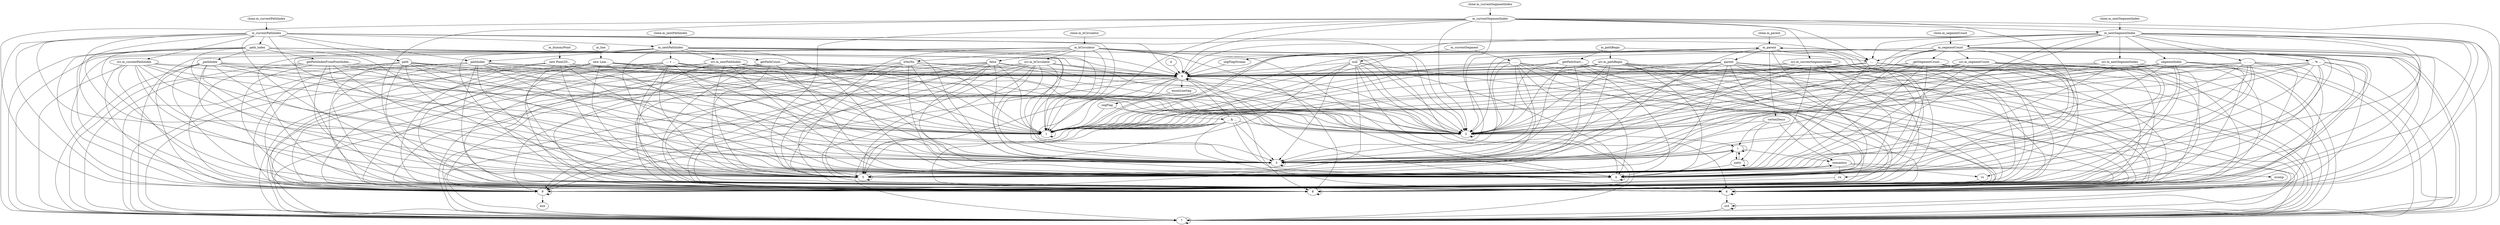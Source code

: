 strict digraph {"m_parent"->"segFlagStream"
-> "0"
"m_currentSegmentIndex"->"-..."
-> "0"

-> "0"
"m_parent"->"segFlagStream"
-> "0"
"m_nextSegmentIndex"->"0"
-> "0"

-> "0"
"m_parent"->"segFlagStream"
-> "0"
"m_nextPathIndex"->"0"
-> "0"

-> "0"
"m_parent"->"segFlagStream"
-> "0"
"m_currentPathIndex"->"-..."
-> "0"

-> "0"
"m_parent"->"segFlagStream"
-> "0"
"m_parent"->"parent"
-> "0"

-> "0"
"m_parent"->"segFlagStream"
-> "0"
"m_segmentCount"->"_getSegmentCount..."
-> "0"

-> "0"
"m_parent"->"segFlagStream"
-> "0"
"m_bCirculator"->"false"
-> "0"

-> "0"
"m_parent"->"segFlagStream"
-> "0"
"m_currentSegment"->"null"
-> "0"

-> "0"
"m_parent"->"segFlagStream"
-> "0"
"m_pathBegin"->"-..."
-> "0"

-> "0"
"m_parent"->"segFlagStream"
-> "0"
"m_dummyPoint"->"new Point2D..."
-> "0"

-> "0"
"m_parent"->"segFlagStream"
-> "0"
"m_nextSegmentIndex"->"... - ..."
-> "0"

-> "0"
"m_parent"->"segFlagStream"
-> "0"
"m_nextPathIndex"->"... + ..."
-> "0"

-> "0"
"m_parent"->"segFlagStream"
-> "0"
"m_currentPathIndex"->"path"
-> "0"

-> "0"
"m_parent"->"segFlagStream"
-> "0"
"m_pathBegin"->"getPathStart..."
-> "0"

-> "0"
"m_parent"->"segFlagStream"
-> "0"
"m_nextSegmentIndex"->"segmentIndex"
-> "0"

-> "0"
"m_parent"->"segFlagStream"
-> "0"
"m_currentPathIndex"->"pathIndex"
-> "0"

-> "0"
"m_parent"->"segFlagStream"
-> "0"
"m_currentSegmentIndex"->"src.m_currentSegmentIndex"
-> "0"

-> "0"
"m_parent"->"segFlagStream"
-> "0"
"m_nextSegmentIndex"->"src.m_nextSegmentIndex"
-> "0"

-> "0"
"m_parent"->"segFlagStream"
-> "0"
"m_currentPathIndex"->"src.m_currentPathIndex"
-> "0"

-> "0"
"m_parent"->"segFlagStream"
-> "0"
"m_nextPathIndex"->"src.m_nextPathIndex"
-> "0"

-> "0"
"m_parent"->"segFlagStream"
-> "0"
"m_segmentCount"->"src.m_segmentCount"
-> "0"

-> "0"
"m_parent"->"segFlagStream"
-> "0"
"m_bCirculator"->"src.m_bCirculator"
-> "0"

-> "0"
"m_parent"->"segFlagStream"
-> "0"
"m_pathBegin"->"src.m_pathBegin"
-> "0"

-> "0"
"m_parent"->"segFlagStream"
-> "0"
"m_nextSegmentIndex"->"... % ..."
-> "0"

-> "0"
"m_parent"->"segFlagStream"
-> "0"
"m_nextSegmentIndex"->"m_segmentCount"
-> "0"

-> "0"
"m_parent"->"segFlagStream"
-> "0"
"path_index"->"_pathIndex"
-> "0"

-> "0"
"m_parent"->"segFlagStream"
-> "0"
"path_index"->"getPathIndexFromPointIndex..."
-> "0"

-> "0"
"m_parent"->"segFlagStream"
-> "0"
"m_currentPathIndex"->"path_index"
-> "0"

-> "0"
"m_parent"->"segFlagStream"
-> "0"
"m_currentPathIndex"->"m_nextPathIndex"
-> "0"

-> "0"
"m_parent"->"segFlagStream"
-> "0"
"m_nextSegmentIndex"->"-..."
-> "0"

-> "0"
"m_parent"->"segFlagStream"
-> "0"
"m_segmentCount"->"-..."
-> "0"

-> "0"
"m_parent"->"segFlagStream"
-> "0"
"m_nextPathIndex"->"getPathCount..."
-> "0"

-> "0"
"m_parent"->"segFlagStream"
-> "0"
"m_nextPathIndex"->"pathIndex"
-> "0"

-> "0"
"m_parent"->"segFlagStream"
-> "0"
"d"->"0"
-> "0"

-> "0"
"m_parent"->"segFlagStream"
-> "0"
"m_bCirculator"->"bYesNo"
-> "0"

-> "0"
"m_parent"->"segFlagStream"
-> "0"
"clone.m_currentSegmentIndex"->"m_currentSegmentIndex"
-> "0"

-> "0"
"m_parent"->"segFlagStream"
-> "0"
"clone.m_nextSegmentIndex"->"m_nextSegmentIndex"
-> "0"

-> "0"
"m_parent"->"segFlagStream"
-> "0"
"clone.m_segmentCount"->"m_segmentCount"
-> "0"

-> "0"
"m_parent"->"segFlagStream"
-> "0"
"clone.m_currentPathIndex"->"m_currentPathIndex"
-> "0"

-> "0"
"m_parent"->"segFlagStream"
-> "0"
"clone.m_nextPathIndex"->"m_nextPathIndex"
-> "0"

-> "0"
"m_parent"->"segFlagStream"
-> "0"
"clone.m_parent"->"m_parent"
-> "0"

-> "0"
"m_parent"->"segFlagStream"
-> "0"
"clone.m_bCirculator"->"m_bCirculator"
-> "0"

-> "0"
"m_parent"->"segFlagStream"
-> "0"
"m_currentSegmentIndex"->"m_nextSegmentIndex"
-> "0"

-> "0"
"m_parent"->"segFlagStream"
-> "0"
"segFlag"->"... & ..."
-> "0"

-> "0"
"m_parent"->"segFlagStream"
-> "0"
"m_line"->"new Line..."
-> "0"

-> "0"
"m_parent"->"segFlagStream"
-> "0"
"m_currentSegment"->"......"
-> "0"

-> "0"
->
"enumLineSeg"->"segFlag"
-> "1"
"m_currentSegmentIndex"->"-..."
-> "1"

-> "1"
"enumLineSeg"->"segFlag"
-> "1"
"m_nextSegmentIndex"->"0"
-> "1"

-> "1"
"enumLineSeg"->"segFlag"
-> "1"
"m_nextPathIndex"->"0"
-> "1"

-> "1"
"enumLineSeg"->"segFlag"
-> "1"
"m_currentPathIndex"->"-..."
-> "1"

-> "1"
"enumLineSeg"->"segFlag"
-> "1"
"m_parent"->"parent"
-> "1"

-> "1"
"enumLineSeg"->"segFlag"
-> "1"
"m_segmentCount"->"_getSegmentCount..."
-> "1"

-> "1"
"enumLineSeg"->"segFlag"
-> "1"
"m_bCirculator"->"false"
-> "1"

-> "1"
"enumLineSeg"->"segFlag"
-> "1"
"m_currentSegment"->"null"
-> "1"

-> "1"
"enumLineSeg"->"segFlag"
-> "1"
"m_pathBegin"->"-..."
-> "1"

-> "1"
"enumLineSeg"->"segFlag"
-> "1"
"m_dummyPoint"->"new Point2D..."
-> "1"

-> "1"
"enumLineSeg"->"segFlag"
-> "1"
"m_nextSegmentIndex"->"... - ..."
-> "1"

-> "1"
"enumLineSeg"->"segFlag"
-> "1"
"m_nextPathIndex"->"... + ..."
-> "1"

-> "1"
"enumLineSeg"->"segFlag"
-> "1"
"m_currentPathIndex"->"path"
-> "1"

-> "1"
"enumLineSeg"->"segFlag"
-> "1"
"m_pathBegin"->"getPathStart..."
-> "1"

-> "1"
"enumLineSeg"->"segFlag"
-> "1"
"m_nextSegmentIndex"->"segmentIndex"
-> "1"

-> "1"
"enumLineSeg"->"segFlag"
-> "1"
"m_currentPathIndex"->"pathIndex"
-> "1"

-> "1"
"enumLineSeg"->"segFlag"
-> "1"
"m_currentSegmentIndex"->"src.m_currentSegmentIndex"
-> "1"

-> "1"
"enumLineSeg"->"segFlag"
-> "1"
"m_nextSegmentIndex"->"src.m_nextSegmentIndex"
-> "1"

-> "1"
"enumLineSeg"->"segFlag"
-> "1"
"m_currentPathIndex"->"src.m_currentPathIndex"
-> "1"

-> "1"
"enumLineSeg"->"segFlag"
-> "1"
"m_nextPathIndex"->"src.m_nextPathIndex"
-> "1"

-> "1"
"enumLineSeg"->"segFlag"
-> "1"
"m_segmentCount"->"src.m_segmentCount"
-> "1"

-> "1"
"enumLineSeg"->"segFlag"
-> "1"
"m_bCirculator"->"src.m_bCirculator"
-> "1"

-> "1"
"enumLineSeg"->"segFlag"
-> "1"
"m_pathBegin"->"src.m_pathBegin"
-> "1"

-> "1"
"enumLineSeg"->"segFlag"
-> "1"
"m_nextSegmentIndex"->"... % ..."
-> "1"

-> "1"
"enumLineSeg"->"segFlag"
-> "1"
"m_nextSegmentIndex"->"m_segmentCount"
-> "1"

-> "1"
"enumLineSeg"->"segFlag"
-> "1"
"path_index"->"_pathIndex"
-> "1"

-> "1"
"enumLineSeg"->"segFlag"
-> "1"
"path_index"->"getPathIndexFromPointIndex..."
-> "1"

-> "1"
"enumLineSeg"->"segFlag"
-> "1"
"m_currentPathIndex"->"path_index"
-> "1"

-> "1"
"enumLineSeg"->"segFlag"
-> "1"
"m_currentPathIndex"->"m_nextPathIndex"
-> "1"

-> "1"
"enumLineSeg"->"segFlag"
-> "1"
"m_nextSegmentIndex"->"-..."
-> "1"

-> "1"
"enumLineSeg"->"segFlag"
-> "1"
"m_segmentCount"->"-..."
-> "1"

-> "1"
"enumLineSeg"->"segFlag"
-> "1"
"m_nextPathIndex"->"getPathCount..."
-> "1"

-> "1"
"enumLineSeg"->"segFlag"
-> "1"
"m_nextPathIndex"->"pathIndex"
-> "1"

-> "1"
"enumLineSeg"->"segFlag"
-> "1"
"d"->"0"
-> "1"

-> "1"
"enumLineSeg"->"segFlag"
-> "1"
"m_bCirculator"->"bYesNo"
-> "1"

-> "1"
"enumLineSeg"->"segFlag"
-> "1"
"clone.m_currentSegmentIndex"->"m_currentSegmentIndex"
-> "1"

-> "1"
"enumLineSeg"->"segFlag"
-> "1"
"clone.m_nextSegmentIndex"->"m_nextSegmentIndex"
-> "1"

-> "1"
"enumLineSeg"->"segFlag"
-> "1"
"clone.m_segmentCount"->"m_segmentCount"
-> "1"

-> "1"
"enumLineSeg"->"segFlag"
-> "1"
"clone.m_currentPathIndex"->"m_currentPathIndex"
-> "1"

-> "1"
"enumLineSeg"->"segFlag"
-> "1"
"clone.m_nextPathIndex"->"m_nextPathIndex"
-> "1"

-> "1"
"enumLineSeg"->"segFlag"
-> "1"
"clone.m_parent"->"m_parent"
-> "1"

-> "1"
"enumLineSeg"->"segFlag"
-> "1"
"clone.m_bCirculator"->"m_bCirculator"
-> "1"

-> "1"
"enumLineSeg"->"segFlag"
-> "1"
"m_currentSegmentIndex"->"m_nextSegmentIndex"
-> "1"

-> "1"
"enumLineSeg"->"segFlag"
-> "1"
"segFlag"->"... & ..."
-> "1"

-> "1"
"enumLineSeg"->"segFlag"
-> "1"
"m_line"->"new Line..."
-> "1"

-> "1"
"enumLineSeg"->"segFlag"
-> "1"
"m_currentSegment"->"......"
-> "1"

-> "1"
->
"m_parent"->"vertexDescr"
-> "2"
"m_currentSegmentIndex"->"-..."
-> "2"

-> "2"
"m_parent"->"vertexDescr"
-> "2"
"m_nextSegmentIndex"->"0"
-> "2"

-> "2"
"m_parent"->"vertexDescr"
-> "2"
"m_nextPathIndex"->"0"
-> "2"

-> "2"
"m_parent"->"vertexDescr"
-> "2"
"m_currentPathIndex"->"-..."
-> "2"

-> "2"
"m_parent"->"vertexDescr"
-> "2"
"m_parent"->"parent"
-> "2"

-> "2"
"m_parent"->"vertexDescr"
-> "2"
"m_segmentCount"->"_getSegmentCount..."
-> "2"

-> "2"
"m_parent"->"vertexDescr"
-> "2"
"m_bCirculator"->"false"
-> "2"

-> "2"
"m_parent"->"vertexDescr"
-> "2"
"m_currentSegment"->"null"
-> "2"

-> "2"
"m_parent"->"vertexDescr"
-> "2"
"m_pathBegin"->"-..."
-> "2"

-> "2"
"m_parent"->"vertexDescr"
-> "2"
"m_dummyPoint"->"new Point2D..."
-> "2"

-> "2"
"m_parent"->"vertexDescr"
-> "2"
"m_nextSegmentIndex"->"... - ..."
-> "2"

-> "2"
"m_parent"->"vertexDescr"
-> "2"
"m_nextPathIndex"->"... + ..."
-> "2"

-> "2"
"m_parent"->"vertexDescr"
-> "2"
"m_currentPathIndex"->"path"
-> "2"

-> "2"
"m_parent"->"vertexDescr"
-> "2"
"m_pathBegin"->"getPathStart..."
-> "2"

-> "2"
"m_parent"->"vertexDescr"
-> "2"
"m_nextSegmentIndex"->"segmentIndex"
-> "2"

-> "2"
"m_parent"->"vertexDescr"
-> "2"
"m_currentPathIndex"->"pathIndex"
-> "2"

-> "2"
"m_parent"->"vertexDescr"
-> "2"
"m_currentSegmentIndex"->"src.m_currentSegmentIndex"
-> "2"

-> "2"
"m_parent"->"vertexDescr"
-> "2"
"m_nextSegmentIndex"->"src.m_nextSegmentIndex"
-> "2"

-> "2"
"m_parent"->"vertexDescr"
-> "2"
"m_currentPathIndex"->"src.m_currentPathIndex"
-> "2"

-> "2"
"m_parent"->"vertexDescr"
-> "2"
"m_nextPathIndex"->"src.m_nextPathIndex"
-> "2"

-> "2"
"m_parent"->"vertexDescr"
-> "2"
"m_segmentCount"->"src.m_segmentCount"
-> "2"

-> "2"
"m_parent"->"vertexDescr"
-> "2"
"m_bCirculator"->"src.m_bCirculator"
-> "2"

-> "2"
"m_parent"->"vertexDescr"
-> "2"
"m_pathBegin"->"src.m_pathBegin"
-> "2"

-> "2"
"m_parent"->"vertexDescr"
-> "2"
"m_nextSegmentIndex"->"... % ..."
-> "2"

-> "2"
"m_parent"->"vertexDescr"
-> "2"
"m_nextSegmentIndex"->"m_segmentCount"
-> "2"

-> "2"
"m_parent"->"vertexDescr"
-> "2"
"path_index"->"_pathIndex"
-> "2"

-> "2"
"m_parent"->"vertexDescr"
-> "2"
"path_index"->"getPathIndexFromPointIndex..."
-> "2"

-> "2"
"m_parent"->"vertexDescr"
-> "2"
"m_currentPathIndex"->"path_index"
-> "2"

-> "2"
"m_parent"->"vertexDescr"
-> "2"
"m_currentPathIndex"->"m_nextPathIndex"
-> "2"

-> "2"
"m_parent"->"vertexDescr"
-> "2"
"m_nextSegmentIndex"->"-..."
-> "2"

-> "2"
"m_parent"->"vertexDescr"
-> "2"
"m_segmentCount"->"-..."
-> "2"

-> "2"
"m_parent"->"vertexDescr"
-> "2"
"m_nextPathIndex"->"getPathCount..."
-> "2"

-> "2"
"m_parent"->"vertexDescr"
-> "2"
"m_nextPathIndex"->"pathIndex"
-> "2"

-> "2"
"m_parent"->"vertexDescr"
-> "2"
"d"->"0"
-> "2"

-> "2"
"m_parent"->"vertexDescr"
-> "2"
"m_bCirculator"->"bYesNo"
-> "2"

-> "2"
"m_parent"->"vertexDescr"
-> "2"
"clone.m_currentSegmentIndex"->"m_currentSegmentIndex"
-> "2"

-> "2"
"m_parent"->"vertexDescr"
-> "2"
"clone.m_nextSegmentIndex"->"m_nextSegmentIndex"
-> "2"

-> "2"
"m_parent"->"vertexDescr"
-> "2"
"clone.m_segmentCount"->"m_segmentCount"
-> "2"

-> "2"
"m_parent"->"vertexDescr"
-> "2"
"clone.m_currentPathIndex"->"m_currentPathIndex"
-> "2"

-> "2"
"m_parent"->"vertexDescr"
-> "2"
"clone.m_nextPathIndex"->"m_nextPathIndex"
-> "2"

-> "2"
"m_parent"->"vertexDescr"
-> "2"
"clone.m_parent"->"m_parent"
-> "2"

-> "2"
"m_parent"->"vertexDescr"
-> "2"
"clone.m_bCirculator"->"m_bCirculator"
-> "2"

-> "2"
"m_parent"->"vertexDescr"
-> "2"
"m_currentSegmentIndex"->"m_nextSegmentIndex"
-> "2"

-> "2"
"m_parent"->"vertexDescr"
-> "2"
"segFlag"->"... & ..."
-> "2"

-> "2"
"m_parent"->"vertexDescr"
-> "2"
"m_line"->"new Line..."
-> "2"

-> "2"
"m_parent"->"vertexDescr"
-> "2"
"m_currentSegment"->"......"
-> "2"

-> "2"
->
"i"->"i"
-> "3"
"m_currentSegmentIndex"->"-..."
-> "3"

-> "3"
"nattr"->"i"
-> "3"
"m_currentSegmentIndex"->"-..."
-> "3"

-> "3"
"vertexDescr"->"i"
-> "3"
"m_currentSegmentIndex"->"-..."
-> "3"

-> "3"
"i"->"i"
-> "3"
"m_nextSegmentIndex"->"0"
-> "3"

-> "3"
"nattr"->"i"
-> "3"
"m_nextSegmentIndex"->"0"
-> "3"

-> "3"
"vertexDescr"->"i"
-> "3"
"m_nextSegmentIndex"->"0"
-> "3"

-> "3"
"i"->"i"
-> "3"
"m_nextPathIndex"->"0"
-> "3"

-> "3"
"nattr"->"i"
-> "3"
"m_nextPathIndex"->"0"
-> "3"

-> "3"
"vertexDescr"->"i"
-> "3"
"m_nextPathIndex"->"0"
-> "3"

-> "3"
"i"->"i"
-> "3"
"m_currentPathIndex"->"-..."
-> "3"

-> "3"
"nattr"->"i"
-> "3"
"m_currentPathIndex"->"-..."
-> "3"

-> "3"
"vertexDescr"->"i"
-> "3"
"m_currentPathIndex"->"-..."
-> "3"

-> "3"
"i"->"i"
-> "3"
"m_parent"->"parent"
-> "3"

-> "3"
"nattr"->"i"
-> "3"
"m_parent"->"parent"
-> "3"

-> "3"
"vertexDescr"->"i"
-> "3"
"m_parent"->"parent"
-> "3"

-> "3"
"i"->"i"
-> "3"
"m_segmentCount"->"_getSegmentCount..."
-> "3"

-> "3"
"nattr"->"i"
-> "3"
"m_segmentCount"->"_getSegmentCount..."
-> "3"

-> "3"
"vertexDescr"->"i"
-> "3"
"m_segmentCount"->"_getSegmentCount..."
-> "3"

-> "3"
"i"->"i"
-> "3"
"m_bCirculator"->"false"
-> "3"

-> "3"
"nattr"->"i"
-> "3"
"m_bCirculator"->"false"
-> "3"

-> "3"
"vertexDescr"->"i"
-> "3"
"m_bCirculator"->"false"
-> "3"

-> "3"
"i"->"i"
-> "3"
"m_currentSegment"->"null"
-> "3"

-> "3"
"nattr"->"i"
-> "3"
"m_currentSegment"->"null"
-> "3"

-> "3"
"vertexDescr"->"i"
-> "3"
"m_currentSegment"->"null"
-> "3"

-> "3"
"i"->"i"
-> "3"
"m_pathBegin"->"-..."
-> "3"

-> "3"
"nattr"->"i"
-> "3"
"m_pathBegin"->"-..."
-> "3"

-> "3"
"vertexDescr"->"i"
-> "3"
"m_pathBegin"->"-..."
-> "3"

-> "3"
"i"->"i"
-> "3"
"m_dummyPoint"->"new Point2D..."
-> "3"

-> "3"
"nattr"->"i"
-> "3"
"m_dummyPoint"->"new Point2D..."
-> "3"

-> "3"
"vertexDescr"->"i"
-> "3"
"m_dummyPoint"->"new Point2D..."
-> "3"

-> "3"
"i"->"i"
-> "3"
"m_nextSegmentIndex"->"... - ..."
-> "3"

-> "3"
"nattr"->"i"
-> "3"
"m_nextSegmentIndex"->"... - ..."
-> "3"

-> "3"
"vertexDescr"->"i"
-> "3"
"m_nextSegmentIndex"->"... - ..."
-> "3"

-> "3"
"i"->"i"
-> "3"
"m_nextPathIndex"->"... + ..."
-> "3"

-> "3"
"nattr"->"i"
-> "3"
"m_nextPathIndex"->"... + ..."
-> "3"

-> "3"
"vertexDescr"->"i"
-> "3"
"m_nextPathIndex"->"... + ..."
-> "3"

-> "3"
"i"->"i"
-> "3"
"m_currentPathIndex"->"path"
-> "3"

-> "3"
"nattr"->"i"
-> "3"
"m_currentPathIndex"->"path"
-> "3"

-> "3"
"vertexDescr"->"i"
-> "3"
"m_currentPathIndex"->"path"
-> "3"

-> "3"
"i"->"i"
-> "3"
"m_pathBegin"->"getPathStart..."
-> "3"

-> "3"
"nattr"->"i"
-> "3"
"m_pathBegin"->"getPathStart..."
-> "3"

-> "3"
"vertexDescr"->"i"
-> "3"
"m_pathBegin"->"getPathStart..."
-> "3"

-> "3"
"i"->"i"
-> "3"
"m_nextSegmentIndex"->"segmentIndex"
-> "3"

-> "3"
"nattr"->"i"
-> "3"
"m_nextSegmentIndex"->"segmentIndex"
-> "3"

-> "3"
"vertexDescr"->"i"
-> "3"
"m_nextSegmentIndex"->"segmentIndex"
-> "3"

-> "3"
"i"->"i"
-> "3"
"m_currentPathIndex"->"pathIndex"
-> "3"

-> "3"
"nattr"->"i"
-> "3"
"m_currentPathIndex"->"pathIndex"
-> "3"

-> "3"
"vertexDescr"->"i"
-> "3"
"m_currentPathIndex"->"pathIndex"
-> "3"

-> "3"
"vertexDescr"->"i"
-> "3"
"m_currentSegmentIndex"->"src.m_currentSegmentIndex"
-> "3"

-> "3"
"vertexDescr"->"i"
-> "3"
"m_nextSegmentIndex"->"src.m_nextSegmentIndex"
-> "3"

-> "3"
"vertexDescr"->"i"
-> "3"
"m_currentPathIndex"->"src.m_currentPathIndex"
-> "3"

-> "3"
"vertexDescr"->"i"
-> "3"
"m_nextPathIndex"->"src.m_nextPathIndex"
-> "3"

-> "3"
"vertexDescr"->"i"
-> "3"
"m_segmentCount"->"src.m_segmentCount"
-> "3"

-> "3"
"vertexDescr"->"i"
-> "3"
"m_bCirculator"->"src.m_bCirculator"
-> "3"

-> "3"
"vertexDescr"->"i"
-> "3"
"m_pathBegin"->"src.m_pathBegin"
-> "3"

-> "3"
"vertexDescr"->"i"
-> "3"
"m_nextSegmentIndex"->"... % ..."
-> "3"

-> "3"
"vertexDescr"->"i"
-> "3"
"m_nextSegmentIndex"->"m_segmentCount"
-> "3"

-> "3"
"vertexDescr"->"i"
-> "3"
"path_index"->"_pathIndex"
-> "3"

-> "3"
"vertexDescr"->"i"
-> "3"
"path_index"->"getPathIndexFromPointIndex..."
-> "3"

-> "3"
"vertexDescr"->"i"
-> "3"
"m_currentPathIndex"->"path_index"
-> "3"

-> "3"
"vertexDescr"->"i"
-> "3"
"m_currentPathIndex"->"m_nextPathIndex"
-> "3"

-> "3"
"vertexDescr"->"i"
-> "3"
"m_nextSegmentIndex"->"-..."
-> "3"

-> "3"
"vertexDescr"->"i"
-> "3"
"m_segmentCount"->"-..."
-> "3"

-> "3"
"vertexDescr"->"i"
-> "3"
"m_nextPathIndex"->"getPathCount..."
-> "3"

-> "3"
"vertexDescr"->"i"
-> "3"
"m_nextPathIndex"->"pathIndex"
-> "3"

-> "3"
"vertexDescr"->"i"
-> "3"
"d"->"0"
-> "3"

-> "3"
"vertexDescr"->"i"
-> "3"
"m_bCirculator"->"bYesNo"
-> "3"

-> "3"
"vertexDescr"->"i"
-> "3"
"clone.m_currentSegmentIndex"->"m_currentSegmentIndex"
-> "3"

-> "3"
"vertexDescr"->"i"
-> "3"
"clone.m_nextSegmentIndex"->"m_nextSegmentIndex"
-> "3"

-> "3"
"vertexDescr"->"i"
-> "3"
"clone.m_segmentCount"->"m_segmentCount"
-> "3"

-> "3"
"vertexDescr"->"i"
-> "3"
"clone.m_currentPathIndex"->"m_currentPathIndex"
-> "3"

-> "3"
"vertexDescr"->"i"
-> "3"
"clone.m_nextPathIndex"->"m_nextPathIndex"
-> "3"

-> "3"
"vertexDescr"->"i"
-> "3"
"clone.m_parent"->"m_parent"
-> "3"

-> "3"
"vertexDescr"->"i"
-> "3"
"clone.m_bCirculator"->"m_bCirculator"
-> "3"

-> "3"
"vertexDescr"->"i"
-> "3"
"m_currentSegmentIndex"->"m_nextSegmentIndex"
-> "3"

-> "3"
"vertexDescr"->"i"
-> "3"
"segFlag"->"... & ..."
-> "3"

-> "3"
"vertexDescr"->"i"
-> "3"
"m_line"->"new Line..."
-> "3"

-> "3"
"vertexDescr"->"i"
-> "3"
"m_currentSegment"->"......"
-> "3"

-> "3"
"i"->"i"
-> "3"
"m_currentSegmentIndex"->"src.m_currentSegmentIndex"
-> "3"

-> "3"
"nattr"->"i"
-> "3"
"m_currentSegmentIndex"->"src.m_currentSegmentIndex"
-> "3"

-> "3"
"i"->"i"
-> "3"
"m_nextSegmentIndex"->"src.m_nextSegmentIndex"
-> "3"

-> "3"
"nattr"->"i"
-> "3"
"m_nextSegmentIndex"->"src.m_nextSegmentIndex"
-> "3"

-> "3"
"i"->"i"
-> "3"
"m_currentPathIndex"->"src.m_currentPathIndex"
-> "3"

-> "3"
"nattr"->"i"
-> "3"
"m_currentPathIndex"->"src.m_currentPathIndex"
-> "3"

-> "3"
"i"->"i"
-> "3"
"m_nextPathIndex"->"src.m_nextPathIndex"
-> "3"

-> "3"
"nattr"->"i"
-> "3"
"m_nextPathIndex"->"src.m_nextPathIndex"
-> "3"

-> "3"
"i"->"i"
-> "3"
"m_segmentCount"->"src.m_segmentCount"
-> "3"

-> "3"
"nattr"->"i"
-> "3"
"m_segmentCount"->"src.m_segmentCount"
-> "3"

-> "3"
"i"->"i"
-> "3"
"m_bCirculator"->"src.m_bCirculator"
-> "3"

-> "3"
"nattr"->"i"
-> "3"
"m_bCirculator"->"src.m_bCirculator"
-> "3"

-> "3"
"i"->"i"
-> "3"
"m_pathBegin"->"src.m_pathBegin"
-> "3"

-> "3"
"nattr"->"i"
-> "3"
"m_pathBegin"->"src.m_pathBegin"
-> "3"

-> "3"
"i"->"i"
-> "3"
"m_nextSegmentIndex"->"... % ..."
-> "3"

-> "3"
"nattr"->"i"
-> "3"
"m_nextSegmentIndex"->"... % ..."
-> "3"

-> "3"
"i"->"i"
-> "3"
"m_nextSegmentIndex"->"m_segmentCount"
-> "3"

-> "3"
"nattr"->"i"
-> "3"
"m_nextSegmentIndex"->"m_segmentCount"
-> "3"

-> "3"
"i"->"i"
-> "3"
"path_index"->"_pathIndex"
-> "3"

-> "3"
"nattr"->"i"
-> "3"
"path_index"->"_pathIndex"
-> "3"

-> "3"
"i"->"i"
-> "3"
"path_index"->"getPathIndexFromPointIndex..."
-> "3"

-> "3"
"nattr"->"i"
-> "3"
"path_index"->"getPathIndexFromPointIndex..."
-> "3"

-> "3"
"i"->"i"
-> "3"
"m_currentPathIndex"->"path_index"
-> "3"

-> "3"
"nattr"->"i"
-> "3"
"m_currentPathIndex"->"path_index"
-> "3"

-> "3"
"i"->"i"
-> "3"
"m_currentPathIndex"->"m_nextPathIndex"
-> "3"

-> "3"
"nattr"->"i"
-> "3"
"m_currentPathIndex"->"m_nextPathIndex"
-> "3"

-> "3"
"i"->"i"
-> "3"
"m_nextSegmentIndex"->"-..."
-> "3"

-> "3"
"nattr"->"i"
-> "3"
"m_nextSegmentIndex"->"-..."
-> "3"

-> "3"
"i"->"i"
-> "3"
"m_segmentCount"->"-..."
-> "3"

-> "3"
"nattr"->"i"
-> "3"
"m_segmentCount"->"-..."
-> "3"

-> "3"
"i"->"i"
-> "3"
"m_nextPathIndex"->"getPathCount..."
-> "3"

-> "3"
"nattr"->"i"
-> "3"
"m_nextPathIndex"->"getPathCount..."
-> "3"

-> "3"
"i"->"i"
-> "3"
"m_nextPathIndex"->"pathIndex"
-> "3"

-> "3"
"nattr"->"i"
-> "3"
"m_nextPathIndex"->"pathIndex"
-> "3"

-> "3"
"i"->"i"
-> "3"
"d"->"0"
-> "3"

-> "3"
"nattr"->"i"
-> "3"
"d"->"0"
-> "3"

-> "3"
"i"->"i"
-> "3"
"m_bCirculator"->"bYesNo"
-> "3"

-> "3"
"nattr"->"i"
-> "3"
"m_bCirculator"->"bYesNo"
-> "3"

-> "3"
"i"->"i"
-> "3"
"clone.m_currentSegmentIndex"->"m_currentSegmentIndex"
-> "3"

-> "3"
"nattr"->"i"
-> "3"
"clone.m_currentSegmentIndex"->"m_currentSegmentIndex"
-> "3"

-> "3"
"i"->"i"
-> "3"
"clone.m_nextSegmentIndex"->"m_nextSegmentIndex"
-> "3"

-> "3"
"nattr"->"i"
-> "3"
"clone.m_nextSegmentIndex"->"m_nextSegmentIndex"
-> "3"

-> "3"
"i"->"i"
-> "3"
"clone.m_segmentCount"->"m_segmentCount"
-> "3"

-> "3"
"nattr"->"i"
-> "3"
"clone.m_segmentCount"->"m_segmentCount"
-> "3"

-> "3"
"i"->"i"
-> "3"
"clone.m_currentPathIndex"->"m_currentPathIndex"
-> "3"

-> "3"
"nattr"->"i"
-> "3"
"clone.m_currentPathIndex"->"m_currentPathIndex"
-> "3"

-> "3"
"i"->"i"
-> "3"
"clone.m_nextPathIndex"->"m_nextPathIndex"
-> "3"

-> "3"
"nattr"->"i"
-> "3"
"clone.m_nextPathIndex"->"m_nextPathIndex"
-> "3"

-> "3"
"i"->"i"
-> "3"
"clone.m_parent"->"m_parent"
-> "3"

-> "3"
"nattr"->"i"
-> "3"
"clone.m_parent"->"m_parent"
-> "3"

-> "3"
"i"->"i"
-> "3"
"clone.m_bCirculator"->"m_bCirculator"
-> "3"

-> "3"
"nattr"->"i"
-> "3"
"clone.m_bCirculator"->"m_bCirculator"
-> "3"

-> "3"
"i"->"i"
-> "3"
"m_currentSegmentIndex"->"m_nextSegmentIndex"
-> "3"

-> "3"
"nattr"->"i"
-> "3"
"m_currentSegmentIndex"->"m_nextSegmentIndex"
-> "3"

-> "3"
"i"->"i"
-> "3"
"segFlag"->"... & ..."
-> "3"

-> "3"
"nattr"->"i"
-> "3"
"segFlag"->"... & ..."
-> "3"

-> "3"
"i"->"i"
-> "3"
"m_line"->"new Line..."
-> "3"

-> "3"
"nattr"->"i"
-> "3"
"m_line"->"new Line..."
-> "3"

-> "3"
"i"->"i"
-> "3"
"m_currentSegment"->"......"
-> "3"

-> "3"
"nattr"->"i"
-> "3"
"m_currentSegment"->"......"
-> "3"

-> "3"
->
"i"->"nattr"
-> "4"
"m_currentSegmentIndex"->"-..."
-> "4"

-> "4"
"nattr"->"nattr"
-> "4"
"m_currentSegmentIndex"->"-..."
-> "4"

-> "4"
"vertexDescr"->"nattr"
-> "4"
"m_currentSegmentIndex"->"-..."
-> "4"

-> "4"
"i"->"nattr"
-> "4"
"m_nextSegmentIndex"->"0"
-> "4"

-> "4"
"nattr"->"nattr"
-> "4"
"m_nextSegmentIndex"->"0"
-> "4"

-> "4"
"vertexDescr"->"nattr"
-> "4"
"m_nextSegmentIndex"->"0"
-> "4"

-> "4"
"i"->"nattr"
-> "4"
"m_nextPathIndex"->"0"
-> "4"

-> "4"
"nattr"->"nattr"
-> "4"
"m_nextPathIndex"->"0"
-> "4"

-> "4"
"vertexDescr"->"nattr"
-> "4"
"m_nextPathIndex"->"0"
-> "4"

-> "4"
"i"->"nattr"
-> "4"
"m_currentPathIndex"->"-..."
-> "4"

-> "4"
"nattr"->"nattr"
-> "4"
"m_currentPathIndex"->"-..."
-> "4"

-> "4"
"vertexDescr"->"nattr"
-> "4"
"m_currentPathIndex"->"-..."
-> "4"

-> "4"
"i"->"nattr"
-> "4"
"m_parent"->"parent"
-> "4"

-> "4"
"nattr"->"nattr"
-> "4"
"m_parent"->"parent"
-> "4"

-> "4"
"vertexDescr"->"nattr"
-> "4"
"m_parent"->"parent"
-> "4"

-> "4"
"i"->"nattr"
-> "4"
"m_segmentCount"->"_getSegmentCount..."
-> "4"

-> "4"
"vertexDescr"->"nattr"
-> "4"
"m_segmentCount"->"_getSegmentCount..."
-> "4"

-> "4"
"i"->"nattr"
-> "4"
"m_bCirculator"->"false"
-> "4"

-> "4"
"vertexDescr"->"nattr"
-> "4"
"m_bCirculator"->"false"
-> "4"

-> "4"
"i"->"nattr"
-> "4"
"m_currentSegment"->"null"
-> "4"

-> "4"
"vertexDescr"->"nattr"
-> "4"
"m_currentSegment"->"null"
-> "4"

-> "4"
"i"->"nattr"
-> "4"
"m_pathBegin"->"-..."
-> "4"

-> "4"
"vertexDescr"->"nattr"
-> "4"
"m_pathBegin"->"-..."
-> "4"

-> "4"
"i"->"nattr"
-> "4"
"m_dummyPoint"->"new Point2D..."
-> "4"

-> "4"
"vertexDescr"->"nattr"
-> "4"
"m_dummyPoint"->"new Point2D..."
-> "4"

-> "4"
"i"->"nattr"
-> "4"
"m_nextSegmentIndex"->"... - ..."
-> "4"

-> "4"
"vertexDescr"->"nattr"
-> "4"
"m_nextSegmentIndex"->"... - ..."
-> "4"

-> "4"
"i"->"nattr"
-> "4"
"m_nextPathIndex"->"... + ..."
-> "4"

-> "4"
"vertexDescr"->"nattr"
-> "4"
"m_nextPathIndex"->"... + ..."
-> "4"

-> "4"
"i"->"nattr"
-> "4"
"m_currentPathIndex"->"path"
-> "4"

-> "4"
"vertexDescr"->"nattr"
-> "4"
"m_currentPathIndex"->"path"
-> "4"

-> "4"
"i"->"nattr"
-> "4"
"m_pathBegin"->"getPathStart..."
-> "4"

-> "4"
"vertexDescr"->"nattr"
-> "4"
"m_pathBegin"->"getPathStart..."
-> "4"

-> "4"
"i"->"nattr"
-> "4"
"m_nextSegmentIndex"->"segmentIndex"
-> "4"

-> "4"
"vertexDescr"->"nattr"
-> "4"
"m_nextSegmentIndex"->"segmentIndex"
-> "4"

-> "4"
"i"->"nattr"
-> "4"
"m_currentPathIndex"->"pathIndex"
-> "4"

-> "4"
"vertexDescr"->"nattr"
-> "4"
"m_currentPathIndex"->"pathIndex"
-> "4"

-> "4"
"nattr"->"nattr"
-> "4"
"m_segmentCount"->"_getSegmentCount..."
-> "4"

-> "4"
"nattr"->"nattr"
-> "4"
"m_bCirculator"->"false"
-> "4"

-> "4"
"nattr"->"nattr"
-> "4"
"m_currentSegment"->"null"
-> "4"

-> "4"
"nattr"->"nattr"
-> "4"
"m_pathBegin"->"-..."
-> "4"

-> "4"
"nattr"->"nattr"
-> "4"
"m_dummyPoint"->"new Point2D..."
-> "4"

-> "4"
"nattr"->"nattr"
-> "4"
"m_nextSegmentIndex"->"... - ..."
-> "4"

-> "4"
"nattr"->"nattr"
-> "4"
"m_nextPathIndex"->"... + ..."
-> "4"

-> "4"
"nattr"->"nattr"
-> "4"
"m_currentPathIndex"->"path"
-> "4"

-> "4"
"nattr"->"nattr"
-> "4"
"m_pathBegin"->"getPathStart..."
-> "4"

-> "4"
"nattr"->"nattr"
-> "4"
"m_nextSegmentIndex"->"segmentIndex"
-> "4"

-> "4"
"nattr"->"nattr"
-> "4"
"m_currentPathIndex"->"pathIndex"
-> "4"

-> "4"
"i"->"nattr"
-> "4"
"m_currentSegmentIndex"->"src.m_currentSegmentIndex"
-> "4"

-> "4"
"nattr"->"nattr"
-> "4"
"m_currentSegmentIndex"->"src.m_currentSegmentIndex"
-> "4"

-> "4"
"vertexDescr"->"nattr"
-> "4"
"m_currentSegmentIndex"->"src.m_currentSegmentIndex"
-> "4"

-> "4"
"i"->"nattr"
-> "4"
"m_nextSegmentIndex"->"src.m_nextSegmentIndex"
-> "4"

-> "4"
"nattr"->"nattr"
-> "4"
"m_nextSegmentIndex"->"src.m_nextSegmentIndex"
-> "4"

-> "4"
"vertexDescr"->"nattr"
-> "4"
"m_nextSegmentIndex"->"src.m_nextSegmentIndex"
-> "4"

-> "4"
"i"->"nattr"
-> "4"
"m_currentPathIndex"->"src.m_currentPathIndex"
-> "4"

-> "4"
"nattr"->"nattr"
-> "4"
"m_currentPathIndex"->"src.m_currentPathIndex"
-> "4"

-> "4"
"vertexDescr"->"nattr"
-> "4"
"m_currentPathIndex"->"src.m_currentPathIndex"
-> "4"

-> "4"
"i"->"nattr"
-> "4"
"m_nextPathIndex"->"src.m_nextPathIndex"
-> "4"

-> "4"
"nattr"->"nattr"
-> "4"
"m_nextPathIndex"->"src.m_nextPathIndex"
-> "4"

-> "4"
"vertexDescr"->"nattr"
-> "4"
"m_nextPathIndex"->"src.m_nextPathIndex"
-> "4"

-> "4"
"i"->"nattr"
-> "4"
"m_segmentCount"->"src.m_segmentCount"
-> "4"

-> "4"
"nattr"->"nattr"
-> "4"
"m_segmentCount"->"src.m_segmentCount"
-> "4"

-> "4"
"vertexDescr"->"nattr"
-> "4"
"m_segmentCount"->"src.m_segmentCount"
-> "4"

-> "4"
"i"->"nattr"
-> "4"
"m_bCirculator"->"src.m_bCirculator"
-> "4"

-> "4"
"nattr"->"nattr"
-> "4"
"m_bCirculator"->"src.m_bCirculator"
-> "4"

-> "4"
"vertexDescr"->"nattr"
-> "4"
"m_bCirculator"->"src.m_bCirculator"
-> "4"

-> "4"
"i"->"nattr"
-> "4"
"m_pathBegin"->"src.m_pathBegin"
-> "4"

-> "4"
"nattr"->"nattr"
-> "4"
"m_pathBegin"->"src.m_pathBegin"
-> "4"

-> "4"
"vertexDescr"->"nattr"
-> "4"
"m_pathBegin"->"src.m_pathBegin"
-> "4"

-> "4"
"i"->"nattr"
-> "4"
"m_nextSegmentIndex"->"... % ..."
-> "4"

-> "4"
"nattr"->"nattr"
-> "4"
"m_nextSegmentIndex"->"... % ..."
-> "4"

-> "4"
"vertexDescr"->"nattr"
-> "4"
"m_nextSegmentIndex"->"... % ..."
-> "4"

-> "4"
"i"->"nattr"
-> "4"
"m_nextSegmentIndex"->"m_segmentCount"
-> "4"

-> "4"
"nattr"->"nattr"
-> "4"
"m_nextSegmentIndex"->"m_segmentCount"
-> "4"

-> "4"
"vertexDescr"->"nattr"
-> "4"
"m_nextSegmentIndex"->"m_segmentCount"
-> "4"

-> "4"
"i"->"nattr"
-> "4"
"path_index"->"_pathIndex"
-> "4"

-> "4"
"nattr"->"nattr"
-> "4"
"path_index"->"_pathIndex"
-> "4"

-> "4"
"vertexDescr"->"nattr"
-> "4"
"path_index"->"_pathIndex"
-> "4"

-> "4"
"i"->"nattr"
-> "4"
"path_index"->"getPathIndexFromPointIndex..."
-> "4"

-> "4"
"nattr"->"nattr"
-> "4"
"path_index"->"getPathIndexFromPointIndex..."
-> "4"

-> "4"
"vertexDescr"->"nattr"
-> "4"
"path_index"->"getPathIndexFromPointIndex..."
-> "4"

-> "4"
"i"->"nattr"
-> "4"
"m_currentPathIndex"->"path_index"
-> "4"

-> "4"
"nattr"->"nattr"
-> "4"
"m_currentPathIndex"->"path_index"
-> "4"

-> "4"
"vertexDescr"->"nattr"
-> "4"
"m_currentPathIndex"->"path_index"
-> "4"

-> "4"
"vertexDescr"->"nattr"
-> "4"
"m_currentPathIndex"->"m_nextPathIndex"
-> "4"

-> "4"
"vertexDescr"->"nattr"
-> "4"
"m_nextSegmentIndex"->"-..."
-> "4"

-> "4"
"vertexDescr"->"nattr"
-> "4"
"m_segmentCount"->"-..."
-> "4"

-> "4"
"vertexDescr"->"nattr"
-> "4"
"m_nextPathIndex"->"getPathCount..."
-> "4"

-> "4"
"vertexDescr"->"nattr"
-> "4"
"m_nextPathIndex"->"pathIndex"
-> "4"

-> "4"
"vertexDescr"->"nattr"
-> "4"
"d"->"0"
-> "4"

-> "4"
"vertexDescr"->"nattr"
-> "4"
"m_bCirculator"->"bYesNo"
-> "4"

-> "4"
"vertexDescr"->"nattr"
-> "4"
"clone.m_currentSegmentIndex"->"m_currentSegmentIndex"
-> "4"

-> "4"
"vertexDescr"->"nattr"
-> "4"
"clone.m_nextSegmentIndex"->"m_nextSegmentIndex"
-> "4"

-> "4"
"vertexDescr"->"nattr"
-> "4"
"clone.m_segmentCount"->"m_segmentCount"
-> "4"

-> "4"
"vertexDescr"->"nattr"
-> "4"
"clone.m_currentPathIndex"->"m_currentPathIndex"
-> "4"

-> "4"
"vertexDescr"->"nattr"
-> "4"
"clone.m_nextPathIndex"->"m_nextPathIndex"
-> "4"

-> "4"
"vertexDescr"->"nattr"
-> "4"
"clone.m_parent"->"m_parent"
-> "4"

-> "4"
"vertexDescr"->"nattr"
-> "4"
"clone.m_bCirculator"->"m_bCirculator"
-> "4"

-> "4"
"vertexDescr"->"nattr"
-> "4"
"m_currentSegmentIndex"->"m_nextSegmentIndex"
-> "4"

-> "4"
"vertexDescr"->"nattr"
-> "4"
"segFlag"->"... & ..."
-> "4"

-> "4"
"vertexDescr"->"nattr"
-> "4"
"m_line"->"new Line..."
-> "4"

-> "4"
"vertexDescr"->"nattr"
-> "4"
"m_currentSegment"->"......"
-> "4"

-> "4"
"i"->"nattr"
-> "4"
"m_currentPathIndex"->"m_nextPathIndex"
-> "4"

-> "4"
"nattr"->"nattr"
-> "4"
"m_currentPathIndex"->"m_nextPathIndex"
-> "4"

-> "4"
"i"->"nattr"
-> "4"
"m_nextSegmentIndex"->"-..."
-> "4"

-> "4"
"nattr"->"nattr"
-> "4"
"m_nextSegmentIndex"->"-..."
-> "4"

-> "4"
"i"->"nattr"
-> "4"
"m_segmentCount"->"-..."
-> "4"

-> "4"
"nattr"->"nattr"
-> "4"
"m_segmentCount"->"-..."
-> "4"

-> "4"
"i"->"nattr"
-> "4"
"m_nextPathIndex"->"getPathCount..."
-> "4"

-> "4"
"nattr"->"nattr"
-> "4"
"m_nextPathIndex"->"getPathCount..."
-> "4"

-> "4"
"i"->"nattr"
-> "4"
"m_nextPathIndex"->"pathIndex"
-> "4"

-> "4"
"nattr"->"nattr"
-> "4"
"m_nextPathIndex"->"pathIndex"
-> "4"

-> "4"
"i"->"nattr"
-> "4"
"d"->"0"
-> "4"

-> "4"
"nattr"->"nattr"
-> "4"
"d"->"0"
-> "4"

-> "4"
"i"->"nattr"
-> "4"
"m_bCirculator"->"bYesNo"
-> "4"

-> "4"
"nattr"->"nattr"
-> "4"
"m_bCirculator"->"bYesNo"
-> "4"

-> "4"
"i"->"nattr"
-> "4"
"clone.m_currentSegmentIndex"->"m_currentSegmentIndex"
-> "4"

-> "4"
"nattr"->"nattr"
-> "4"
"clone.m_currentSegmentIndex"->"m_currentSegmentIndex"
-> "4"

-> "4"
"i"->"nattr"
-> "4"
"clone.m_nextSegmentIndex"->"m_nextSegmentIndex"
-> "4"

-> "4"
"nattr"->"nattr"
-> "4"
"clone.m_nextSegmentIndex"->"m_nextSegmentIndex"
-> "4"

-> "4"
"i"->"nattr"
-> "4"
"clone.m_segmentCount"->"m_segmentCount"
-> "4"

-> "4"
"nattr"->"nattr"
-> "4"
"clone.m_segmentCount"->"m_segmentCount"
-> "4"

-> "4"
"i"->"nattr"
-> "4"
"clone.m_currentPathIndex"->"m_currentPathIndex"
-> "4"

-> "4"
"nattr"->"nattr"
-> "4"
"clone.m_currentPathIndex"->"m_currentPathIndex"
-> "4"

-> "4"
"i"->"nattr"
-> "4"
"clone.m_nextPathIndex"->"m_nextPathIndex"
-> "4"

-> "4"
"nattr"->"nattr"
-> "4"
"clone.m_nextPathIndex"->"m_nextPathIndex"
-> "4"

-> "4"
"i"->"nattr"
-> "4"
"clone.m_parent"->"m_parent"
-> "4"

-> "4"
"nattr"->"nattr"
-> "4"
"clone.m_parent"->"m_parent"
-> "4"

-> "4"
"i"->"nattr"
-> "4"
"clone.m_bCirculator"->"m_bCirculator"
-> "4"

-> "4"
"nattr"->"nattr"
-> "4"
"clone.m_bCirculator"->"m_bCirculator"
-> "4"

-> "4"
"i"->"nattr"
-> "4"
"m_currentSegmentIndex"->"m_nextSegmentIndex"
-> "4"

-> "4"
"nattr"->"nattr"
-> "4"
"m_currentSegmentIndex"->"m_nextSegmentIndex"
-> "4"

-> "4"
"i"->"nattr"
-> "4"
"segFlag"->"... & ..."
-> "4"

-> "4"
"nattr"->"nattr"
-> "4"
"segFlag"->"... & ..."
-> "4"

-> "4"
"i"->"nattr"
-> "4"
"m_line"->"new Line..."
-> "4"

-> "4"
"nattr"->"nattr"
-> "4"
"m_line"->"new Line..."
-> "4"

-> "4"
"i"->"nattr"
-> "4"
"m_currentSegment"->"......"
-> "4"

-> "4"
"nattr"->"nattr"
-> "4"
"m_currentSegment"->"......"
-> "4"

-> "4"
->
"i"->"semantics"
-> "5"
"m_currentSegmentIndex"->"-..."
-> "5"

-> "5"
"vertexDescr"->"semantics"
-> "5"
"m_currentSegmentIndex"->"-..."
-> "5"

-> "5"
"i"->"semantics"
-> "5"
"m_nextSegmentIndex"->"0"
-> "5"

-> "5"
"vertexDescr"->"semantics"
-> "5"
"m_nextSegmentIndex"->"0"
-> "5"

-> "5"
"i"->"semantics"
-> "5"
"m_nextPathIndex"->"0"
-> "5"

-> "5"
"vertexDescr"->"semantics"
-> "5"
"m_nextPathIndex"->"0"
-> "5"

-> "5"
"i"->"semantics"
-> "5"
"m_currentPathIndex"->"-..."
-> "5"

-> "5"
"vertexDescr"->"semantics"
-> "5"
"m_currentPathIndex"->"-..."
-> "5"

-> "5"
"i"->"semantics"
-> "5"
"m_parent"->"parent"
-> "5"

-> "5"
"vertexDescr"->"semantics"
-> "5"
"m_parent"->"parent"
-> "5"

-> "5"
"i"->"semantics"
-> "5"
"m_segmentCount"->"_getSegmentCount..."
-> "5"

-> "5"
"vertexDescr"->"semantics"
-> "5"
"m_segmentCount"->"_getSegmentCount..."
-> "5"

-> "5"
"i"->"semantics"
-> "5"
"m_bCirculator"->"false"
-> "5"

-> "5"
"vertexDescr"->"semantics"
-> "5"
"m_bCirculator"->"false"
-> "5"

-> "5"
"i"->"semantics"
-> "5"
"m_currentSegment"->"null"
-> "5"

-> "5"
"vertexDescr"->"semantics"
-> "5"
"m_currentSegment"->"null"
-> "5"

-> "5"
"i"->"semantics"
-> "5"
"m_pathBegin"->"-..."
-> "5"

-> "5"
"vertexDescr"->"semantics"
-> "5"
"m_pathBegin"->"-..."
-> "5"

-> "5"
"i"->"semantics"
-> "5"
"m_dummyPoint"->"new Point2D..."
-> "5"

-> "5"
"vertexDescr"->"semantics"
-> "5"
"m_dummyPoint"->"new Point2D..."
-> "5"

-> "5"
"i"->"semantics"
-> "5"
"m_nextSegmentIndex"->"... - ..."
-> "5"

-> "5"
"vertexDescr"->"semantics"
-> "5"
"m_nextSegmentIndex"->"... - ..."
-> "5"

-> "5"
"i"->"semantics"
-> "5"
"m_nextPathIndex"->"... + ..."
-> "5"

-> "5"
"vertexDescr"->"semantics"
-> "5"
"m_nextPathIndex"->"... + ..."
-> "5"

-> "5"
"i"->"semantics"
-> "5"
"m_currentPathIndex"->"path"
-> "5"

-> "5"
"vertexDescr"->"semantics"
-> "5"
"m_currentPathIndex"->"path"
-> "5"

-> "5"
"i"->"semantics"
-> "5"
"m_pathBegin"->"getPathStart..."
-> "5"

-> "5"
"vertexDescr"->"semantics"
-> "5"
"m_pathBegin"->"getPathStart..."
-> "5"

-> "5"
"i"->"semantics"
-> "5"
"m_nextSegmentIndex"->"segmentIndex"
-> "5"

-> "5"
"vertexDescr"->"semantics"
-> "5"
"m_nextSegmentIndex"->"segmentIndex"
-> "5"

-> "5"
"i"->"semantics"
-> "5"
"m_currentPathIndex"->"pathIndex"
-> "5"

-> "5"
"vertexDescr"->"semantics"
-> "5"
"m_currentPathIndex"->"pathIndex"
-> "5"

-> "5"
"i"->"semantics"
-> "5"
"m_currentSegmentIndex"->"src.m_currentSegmentIndex"
-> "5"

-> "5"
"vertexDescr"->"semantics"
-> "5"
"m_currentSegmentIndex"->"src.m_currentSegmentIndex"
-> "5"

-> "5"
"i"->"semantics"
-> "5"
"m_nextSegmentIndex"->"src.m_nextSegmentIndex"
-> "5"

-> "5"
"vertexDescr"->"semantics"
-> "5"
"m_nextSegmentIndex"->"src.m_nextSegmentIndex"
-> "5"

-> "5"
"i"->"semantics"
-> "5"
"m_currentPathIndex"->"src.m_currentPathIndex"
-> "5"

-> "5"
"vertexDescr"->"semantics"
-> "5"
"m_currentPathIndex"->"src.m_currentPathIndex"
-> "5"

-> "5"
"i"->"semantics"
-> "5"
"m_nextPathIndex"->"src.m_nextPathIndex"
-> "5"

-> "5"
"vertexDescr"->"semantics"
-> "5"
"m_nextPathIndex"->"src.m_nextPathIndex"
-> "5"

-> "5"
"i"->"semantics"
-> "5"
"m_segmentCount"->"src.m_segmentCount"
-> "5"

-> "5"
"vertexDescr"->"semantics"
-> "5"
"m_segmentCount"->"src.m_segmentCount"
-> "5"

-> "5"
"i"->"semantics"
-> "5"
"m_bCirculator"->"src.m_bCirculator"
-> "5"

-> "5"
"vertexDescr"->"semantics"
-> "5"
"m_bCirculator"->"src.m_bCirculator"
-> "5"

-> "5"
"i"->"semantics"
-> "5"
"m_pathBegin"->"src.m_pathBegin"
-> "5"

-> "5"
"vertexDescr"->"semantics"
-> "5"
"m_pathBegin"->"src.m_pathBegin"
-> "5"

-> "5"
"i"->"semantics"
-> "5"
"m_nextSegmentIndex"->"... % ..."
-> "5"

-> "5"
"vertexDescr"->"semantics"
-> "5"
"m_nextSegmentIndex"->"... % ..."
-> "5"

-> "5"
"i"->"semantics"
-> "5"
"m_nextSegmentIndex"->"m_segmentCount"
-> "5"

-> "5"
"vertexDescr"->"semantics"
-> "5"
"m_nextSegmentIndex"->"m_segmentCount"
-> "5"

-> "5"
"i"->"semantics"
-> "5"
"path_index"->"_pathIndex"
-> "5"

-> "5"
"vertexDescr"->"semantics"
-> "5"
"path_index"->"_pathIndex"
-> "5"

-> "5"
"i"->"semantics"
-> "5"
"path_index"->"getPathIndexFromPointIndex..."
-> "5"

-> "5"
"vertexDescr"->"semantics"
-> "5"
"path_index"->"getPathIndexFromPointIndex..."
-> "5"

-> "5"
"i"->"semantics"
-> "5"
"m_currentPathIndex"->"path_index"
-> "5"

-> "5"
"vertexDescr"->"semantics"
-> "5"
"m_currentPathIndex"->"path_index"
-> "5"

-> "5"
"i"->"semantics"
-> "5"
"m_currentPathIndex"->"m_nextPathIndex"
-> "5"

-> "5"
"vertexDescr"->"semantics"
-> "5"
"m_currentPathIndex"->"m_nextPathIndex"
-> "5"

-> "5"
"i"->"semantics"
-> "5"
"m_nextSegmentIndex"->"-..."
-> "5"

-> "5"
"vertexDescr"->"semantics"
-> "5"
"m_nextSegmentIndex"->"-..."
-> "5"

-> "5"
"i"->"semantics"
-> "5"
"m_segmentCount"->"-..."
-> "5"

-> "5"
"vertexDescr"->"semantics"
-> "5"
"m_segmentCount"->"-..."
-> "5"

-> "5"
"i"->"semantics"
-> "5"
"m_nextPathIndex"->"getPathCount..."
-> "5"

-> "5"
"vertexDescr"->"semantics"
-> "5"
"m_nextPathIndex"->"getPathCount..."
-> "5"

-> "5"
"i"->"semantics"
-> "5"
"m_nextPathIndex"->"pathIndex"
-> "5"

-> "5"
"vertexDescr"->"semantics"
-> "5"
"m_nextPathIndex"->"pathIndex"
-> "5"

-> "5"
"i"->"semantics"
-> "5"
"d"->"0"
-> "5"

-> "5"
"vertexDescr"->"semantics"
-> "5"
"d"->"0"
-> "5"

-> "5"
"i"->"semantics"
-> "5"
"m_bCirculator"->"bYesNo"
-> "5"

-> "5"
"vertexDescr"->"semantics"
-> "5"
"m_bCirculator"->"bYesNo"
-> "5"

-> "5"
"i"->"semantics"
-> "5"
"clone.m_currentSegmentIndex"->"m_currentSegmentIndex"
-> "5"

-> "5"
"vertexDescr"->"semantics"
-> "5"
"clone.m_currentSegmentIndex"->"m_currentSegmentIndex"
-> "5"

-> "5"
"i"->"semantics"
-> "5"
"clone.m_nextSegmentIndex"->"m_nextSegmentIndex"
-> "5"

-> "5"
"vertexDescr"->"semantics"
-> "5"
"clone.m_nextSegmentIndex"->"m_nextSegmentIndex"
-> "5"

-> "5"
"i"->"semantics"
-> "5"
"clone.m_segmentCount"->"m_segmentCount"
-> "5"

-> "5"
"vertexDescr"->"semantics"
-> "5"
"clone.m_segmentCount"->"m_segmentCount"
-> "5"

-> "5"
"i"->"semantics"
-> "5"
"clone.m_currentPathIndex"->"m_currentPathIndex"
-> "5"

-> "5"
"vertexDescr"->"semantics"
-> "5"
"clone.m_currentPathIndex"->"m_currentPathIndex"
-> "5"

-> "5"
"i"->"semantics"
-> "5"
"clone.m_nextPathIndex"->"m_nextPathIndex"
-> "5"

-> "5"
"vertexDescr"->"semantics"
-> "5"
"clone.m_nextPathIndex"->"m_nextPathIndex"
-> "5"

-> "5"
"i"->"semantics"
-> "5"
"clone.m_parent"->"m_parent"
-> "5"

-> "5"
"vertexDescr"->"semantics"
-> "5"
"clone.m_parent"->"m_parent"
-> "5"

-> "5"
"i"->"semantics"
-> "5"
"clone.m_bCirculator"->"m_bCirculator"
-> "5"

-> "5"
"vertexDescr"->"semantics"
-> "5"
"clone.m_bCirculator"->"m_bCirculator"
-> "5"

-> "5"
"i"->"semantics"
-> "5"
"m_currentSegmentIndex"->"m_nextSegmentIndex"
-> "5"

-> "5"
"vertexDescr"->"semantics"
-> "5"
"m_currentSegmentIndex"->"m_nextSegmentIndex"
-> "5"

-> "5"
"i"->"semantics"
-> "5"
"segFlag"->"... & ..."
-> "5"

-> "5"
"vertexDescr"->"semantics"
-> "5"
"segFlag"->"... & ..."
-> "5"

-> "5"
"i"->"semantics"
-> "5"
"m_line"->"new Line..."
-> "5"

-> "5"
"vertexDescr"->"semantics"
-> "5"
"m_line"->"new Line..."
-> "5"

-> "5"
"i"->"semantics"
-> "5"
"m_currentSegment"->"......"
-> "5"

-> "5"
"vertexDescr"->"semantics"
-> "5"
"m_currentSegment"->"......"
-> "5"

-> "5"
->
"semantics"->"ncomp"
-> "6"
"m_currentSegmentIndex"->"-..."
-> "6"

-> "6"
"semantics"->"ncomp"
-> "6"
"m_nextSegmentIndex"->"0"
-> "6"

-> "6"
"semantics"->"ncomp"
-> "6"
"m_nextPathIndex"->"0"
-> "6"

-> "6"
"semantics"->"ncomp"
-> "6"
"m_currentPathIndex"->"-..."
-> "6"

-> "6"
"semantics"->"ncomp"
-> "6"
"m_parent"->"parent"
-> "6"

-> "6"
"semantics"->"ncomp"
-> "6"
"m_segmentCount"->"_getSegmentCount..."
-> "6"

-> "6"
"semantics"->"ncomp"
-> "6"
"m_bCirculator"->"false"
-> "6"

-> "6"
"semantics"->"ncomp"
-> "6"
"m_currentSegment"->"null"
-> "6"

-> "6"
"semantics"->"ncomp"
-> "6"
"m_pathBegin"->"-..."
-> "6"

-> "6"
"semantics"->"ncomp"
-> "6"
"m_dummyPoint"->"new Point2D..."
-> "6"

-> "6"
"semantics"->"ncomp"
-> "6"
"m_nextSegmentIndex"->"... - ..."
-> "6"

-> "6"
"semantics"->"ncomp"
-> "6"
"m_nextPathIndex"->"... + ..."
-> "6"

-> "6"
"semantics"->"ncomp"
-> "6"
"m_currentPathIndex"->"path"
-> "6"

-> "6"
"semantics"->"ncomp"
-> "6"
"m_pathBegin"->"getPathStart..."
-> "6"

-> "6"
"semantics"->"ncomp"
-> "6"
"m_nextSegmentIndex"->"segmentIndex"
-> "6"

-> "6"
"semantics"->"ncomp"
-> "6"
"m_currentPathIndex"->"pathIndex"
-> "6"

-> "6"
"semantics"->"ncomp"
-> "6"
"m_currentSegmentIndex"->"src.m_currentSegmentIndex"
-> "6"

-> "6"
"semantics"->"ncomp"
-> "6"
"m_nextSegmentIndex"->"src.m_nextSegmentIndex"
-> "6"

-> "6"
"semantics"->"ncomp"
-> "6"
"m_currentPathIndex"->"src.m_currentPathIndex"
-> "6"

-> "6"
"semantics"->"ncomp"
-> "6"
"m_nextPathIndex"->"src.m_nextPathIndex"
-> "6"

-> "6"
"semantics"->"ncomp"
-> "6"
"m_segmentCount"->"src.m_segmentCount"
-> "6"

-> "6"
"semantics"->"ncomp"
-> "6"
"m_bCirculator"->"src.m_bCirculator"
-> "6"

-> "6"
"semantics"->"ncomp"
-> "6"
"m_pathBegin"->"src.m_pathBegin"
-> "6"

-> "6"
"semantics"->"ncomp"
-> "6"
"m_nextSegmentIndex"->"... % ..."
-> "6"

-> "6"
"semantics"->"ncomp"
-> "6"
"m_nextSegmentIndex"->"m_segmentCount"
-> "6"

-> "6"
"semantics"->"ncomp"
-> "6"
"path_index"->"_pathIndex"
-> "6"

-> "6"
"semantics"->"ncomp"
-> "6"
"path_index"->"getPathIndexFromPointIndex..."
-> "6"

-> "6"
"semantics"->"ncomp"
-> "6"
"m_currentPathIndex"->"path_index"
-> "6"

-> "6"
"semantics"->"ncomp"
-> "6"
"m_currentPathIndex"->"m_nextPathIndex"
-> "6"

-> "6"
"semantics"->"ncomp"
-> "6"
"m_nextSegmentIndex"->"-..."
-> "6"

-> "6"
"semantics"->"ncomp"
-> "6"
"m_segmentCount"->"-..."
-> "6"

-> "6"
"semantics"->"ncomp"
-> "6"
"m_nextPathIndex"->"getPathCount..."
-> "6"

-> "6"
"semantics"->"ncomp"
-> "6"
"m_nextPathIndex"->"pathIndex"
-> "6"

-> "6"
"semantics"->"ncomp"
-> "6"
"d"->"0"
-> "6"

-> "6"
"semantics"->"ncomp"
-> "6"
"m_bCirculator"->"bYesNo"
-> "6"

-> "6"
"semantics"->"ncomp"
-> "6"
"clone.m_currentSegmentIndex"->"m_currentSegmentIndex"
-> "6"

-> "6"
"semantics"->"ncomp"
-> "6"
"clone.m_nextSegmentIndex"->"m_nextSegmentIndex"
-> "6"

-> "6"
"semantics"->"ncomp"
-> "6"
"clone.m_segmentCount"->"m_segmentCount"
-> "6"

-> "6"
"semantics"->"ncomp"
-> "6"
"clone.m_currentPathIndex"->"m_currentPathIndex"
-> "6"

-> "6"
"semantics"->"ncomp"
-> "6"
"clone.m_nextPathIndex"->"m_nextPathIndex"
-> "6"

-> "6"
"semantics"->"ncomp"
-> "6"
"clone.m_parent"->"m_parent"
-> "6"

-> "6"
"semantics"->"ncomp"
-> "6"
"clone.m_bCirculator"->"m_bCirculator"
-> "6"

-> "6"
"semantics"->"ncomp"
-> "6"
"m_currentSegmentIndex"->"m_nextSegmentIndex"
-> "6"

-> "6"
"semantics"->"ncomp"
-> "6"
"segFlag"->"... & ..."
-> "6"

-> "6"
"semantics"->"ncomp"
-> "6"
"m_line"->"new Line..."
-> "6"

-> "6"
"semantics"->"ncomp"
-> "6"
"m_currentSegment"->"......"
-> "6"

-> "6"
->
"ord"->"ord"
-> "7"
"m_currentSegmentIndex"->"-..."
-> "7"

-> "7"
"ncomp"->"ord"
-> "7"
"m_currentSegmentIndex"->"-..."
-> "7"

-> "7"
"ord"->"ord"
-> "7"
"m_nextSegmentIndex"->"0"
-> "7"

-> "7"
"ncomp"->"ord"
-> "7"
"m_nextSegmentIndex"->"0"
-> "7"

-> "7"
"ord"->"ord"
-> "7"
"m_nextPathIndex"->"0"
-> "7"

-> "7"
"ncomp"->"ord"
-> "7"
"m_nextPathIndex"->"0"
-> "7"

-> "7"
"ord"->"ord"
-> "7"
"m_currentPathIndex"->"-..."
-> "7"

-> "7"
"ncomp"->"ord"
-> "7"
"m_currentPathIndex"->"-..."
-> "7"

-> "7"
"ord"->"ord"
-> "7"
"m_parent"->"parent"
-> "7"

-> "7"
"ncomp"->"ord"
-> "7"
"m_parent"->"parent"
-> "7"

-> "7"
"ord"->"ord"
-> "7"
"m_segmentCount"->"_getSegmentCount..."
-> "7"

-> "7"
"ncomp"->"ord"
-> "7"
"m_segmentCount"->"_getSegmentCount..."
-> "7"

-> "7"
"ord"->"ord"
-> "7"
"m_bCirculator"->"false"
-> "7"

-> "7"
"ncomp"->"ord"
-> "7"
"m_bCirculator"->"false"
-> "7"

-> "7"
"ord"->"ord"
-> "7"
"m_currentSegment"->"null"
-> "7"

-> "7"
"ncomp"->"ord"
-> "7"
"m_currentSegment"->"null"
-> "7"

-> "7"
"ord"->"ord"
-> "7"
"m_pathBegin"->"-..."
-> "7"

-> "7"
"ncomp"->"ord"
-> "7"
"m_pathBegin"->"-..."
-> "7"

-> "7"
"ord"->"ord"
-> "7"
"m_dummyPoint"->"new Point2D..."
-> "7"

-> "7"
"ncomp"->"ord"
-> "7"
"m_dummyPoint"->"new Point2D..."
-> "7"

-> "7"
"ord"->"ord"
-> "7"
"m_nextSegmentIndex"->"... - ..."
-> "7"

-> "7"
"ncomp"->"ord"
-> "7"
"m_nextSegmentIndex"->"... - ..."
-> "7"

-> "7"
"ord"->"ord"
-> "7"
"m_nextPathIndex"->"... + ..."
-> "7"

-> "7"
"ncomp"->"ord"
-> "7"
"m_nextPathIndex"->"... + ..."
-> "7"

-> "7"
"ord"->"ord"
-> "7"
"m_currentPathIndex"->"path"
-> "7"

-> "7"
"ncomp"->"ord"
-> "7"
"m_currentPathIndex"->"path"
-> "7"

-> "7"
"ord"->"ord"
-> "7"
"m_pathBegin"->"getPathStart..."
-> "7"

-> "7"
"ncomp"->"ord"
-> "7"
"m_pathBegin"->"getPathStart..."
-> "7"

-> "7"
"ord"->"ord"
-> "7"
"m_nextSegmentIndex"->"segmentIndex"
-> "7"

-> "7"
"ncomp"->"ord"
-> "7"
"m_nextSegmentIndex"->"segmentIndex"
-> "7"

-> "7"
"ord"->"ord"
-> "7"
"m_currentPathIndex"->"pathIndex"
-> "7"

-> "7"
"ncomp"->"ord"
-> "7"
"m_currentPathIndex"->"pathIndex"
-> "7"

-> "7"
"ord"->"ord"
-> "7"
"m_currentSegmentIndex"->"src.m_currentSegmentIndex"
-> "7"

-> "7"
"ncomp"->"ord"
-> "7"
"m_currentSegmentIndex"->"src.m_currentSegmentIndex"
-> "7"

-> "7"
"ord"->"ord"
-> "7"
"m_nextSegmentIndex"->"src.m_nextSegmentIndex"
-> "7"

-> "7"
"ncomp"->"ord"
-> "7"
"m_nextSegmentIndex"->"src.m_nextSegmentIndex"
-> "7"

-> "7"
"ord"->"ord"
-> "7"
"m_currentPathIndex"->"src.m_currentPathIndex"
-> "7"

-> "7"
"ncomp"->"ord"
-> "7"
"m_currentPathIndex"->"src.m_currentPathIndex"
-> "7"

-> "7"
"ord"->"ord"
-> "7"
"m_nextPathIndex"->"src.m_nextPathIndex"
-> "7"

-> "7"
"ncomp"->"ord"
-> "7"
"m_nextPathIndex"->"src.m_nextPathIndex"
-> "7"

-> "7"
"ord"->"ord"
-> "7"
"m_segmentCount"->"src.m_segmentCount"
-> "7"

-> "7"
"ncomp"->"ord"
-> "7"
"m_segmentCount"->"src.m_segmentCount"
-> "7"

-> "7"
"ord"->"ord"
-> "7"
"m_bCirculator"->"src.m_bCirculator"
-> "7"

-> "7"
"ncomp"->"ord"
-> "7"
"m_bCirculator"->"src.m_bCirculator"
-> "7"

-> "7"
"ord"->"ord"
-> "7"
"m_pathBegin"->"src.m_pathBegin"
-> "7"

-> "7"
"ncomp"->"ord"
-> "7"
"m_pathBegin"->"src.m_pathBegin"
-> "7"

-> "7"
"ord"->"ord"
-> "7"
"m_nextSegmentIndex"->"... % ..."
-> "7"

-> "7"
"ncomp"->"ord"
-> "7"
"m_nextSegmentIndex"->"... % ..."
-> "7"

-> "7"
"ord"->"ord"
-> "7"
"m_nextSegmentIndex"->"m_segmentCount"
-> "7"

-> "7"
"ncomp"->"ord"
-> "7"
"m_nextSegmentIndex"->"m_segmentCount"
-> "7"

-> "7"
"ord"->"ord"
-> "7"
"path_index"->"_pathIndex"
-> "7"

-> "7"
"ncomp"->"ord"
-> "7"
"path_index"->"_pathIndex"
-> "7"

-> "7"
"ord"->"ord"
-> "7"
"path_index"->"getPathIndexFromPointIndex..."
-> "7"

-> "7"
"ncomp"->"ord"
-> "7"
"path_index"->"getPathIndexFromPointIndex..."
-> "7"

-> "7"
"ord"->"ord"
-> "7"
"m_currentPathIndex"->"path_index"
-> "7"

-> "7"
"ncomp"->"ord"
-> "7"
"m_currentPathIndex"->"path_index"
-> "7"

-> "7"
"ord"->"ord"
-> "7"
"m_currentPathIndex"->"m_nextPathIndex"
-> "7"

-> "7"
"ncomp"->"ord"
-> "7"
"m_currentPathIndex"->"m_nextPathIndex"
-> "7"

-> "7"
"ord"->"ord"
-> "7"
"m_nextSegmentIndex"->"-..."
-> "7"

-> "7"
"ncomp"->"ord"
-> "7"
"m_nextSegmentIndex"->"-..."
-> "7"

-> "7"
"ord"->"ord"
-> "7"
"m_segmentCount"->"-..."
-> "7"

-> "7"
"ncomp"->"ord"
-> "7"
"m_segmentCount"->"-..."
-> "7"

-> "7"
"ord"->"ord"
-> "7"
"m_nextPathIndex"->"getPathCount..."
-> "7"

-> "7"
"ncomp"->"ord"
-> "7"
"m_nextPathIndex"->"getPathCount..."
-> "7"

-> "7"
"ord"->"ord"
-> "7"
"m_nextPathIndex"->"pathIndex"
-> "7"

-> "7"
"ncomp"->"ord"
-> "7"
"m_nextPathIndex"->"pathIndex"
-> "7"

-> "7"
"ord"->"ord"
-> "7"
"d"->"0"
-> "7"

-> "7"
"ncomp"->"ord"
-> "7"
"d"->"0"
-> "7"

-> "7"
"ord"->"ord"
-> "7"
"m_bCirculator"->"bYesNo"
-> "7"

-> "7"
"ncomp"->"ord"
-> "7"
"m_bCirculator"->"bYesNo"
-> "7"

-> "7"
"ord"->"ord"
-> "7"
"clone.m_currentSegmentIndex"->"m_currentSegmentIndex"
-> "7"

-> "7"
"ncomp"->"ord"
-> "7"
"clone.m_currentSegmentIndex"->"m_currentSegmentIndex"
-> "7"

-> "7"
"ord"->"ord"
-> "7"
"clone.m_nextSegmentIndex"->"m_nextSegmentIndex"
-> "7"

-> "7"
"ncomp"->"ord"
-> "7"
"clone.m_nextSegmentIndex"->"m_nextSegmentIndex"
-> "7"

-> "7"
"ord"->"ord"
-> "7"
"clone.m_segmentCount"->"m_segmentCount"
-> "7"

-> "7"
"ncomp"->"ord"
-> "7"
"clone.m_segmentCount"->"m_segmentCount"
-> "7"

-> "7"
"ord"->"ord"
-> "7"
"clone.m_currentPathIndex"->"m_currentPathIndex"
-> "7"

-> "7"
"ncomp"->"ord"
-> "7"
"clone.m_currentPathIndex"->"m_currentPathIndex"
-> "7"

-> "7"
"ord"->"ord"
-> "7"
"clone.m_nextPathIndex"->"m_nextPathIndex"
-> "7"

-> "7"
"ncomp"->"ord"
-> "7"
"clone.m_nextPathIndex"->"m_nextPathIndex"
-> "7"

-> "7"
"ord"->"ord"
-> "7"
"clone.m_parent"->"m_parent"
-> "7"

-> "7"
"ncomp"->"ord"
-> "7"
"clone.m_parent"->"m_parent"
-> "7"

-> "7"
"ord"->"ord"
-> "7"
"clone.m_bCirculator"->"m_bCirculator"
-> "7"

-> "7"
"ncomp"->"ord"
-> "7"
"clone.m_bCirculator"->"m_bCirculator"
-> "7"

-> "7"
"ord"->"ord"
-> "7"
"m_currentSegmentIndex"->"m_nextSegmentIndex"
-> "7"

-> "7"
"ncomp"->"ord"
-> "7"
"m_currentSegmentIndex"->"m_nextSegmentIndex"
-> "7"

-> "7"
"ord"->"ord"
-> "7"
"segFlag"->"... & ..."
-> "7"

-> "7"
"ncomp"->"ord"
-> "7"
"segFlag"->"... & ..."
-> "7"

-> "7"
"ord"->"ord"
-> "7"
"m_line"->"new Line..."
-> "7"

-> "7"
"ncomp"->"ord"
-> "7"
"m_line"->"new Line..."
-> "7"

-> "7"
"ord"->"ord"
-> "7"
"m_currentSegment"->"......"
-> "7"

-> "7"
"ncomp"->"ord"
-> "7"
"m_currentSegment"->"......"
-> "7"

-> "7"
->
"m_parent"->"vs"
-> "8"
"m_currentSegmentIndex"->"-..."
-> "8"

-> "8"
"semantics"->"vs"
-> "8"
"m_currentSegmentIndex"->"-..."
-> "8"

-> "8"
"m_parent"->"vs"
-> "8"
"m_nextSegmentIndex"->"0"
-> "8"

-> "8"
"semantics"->"vs"
-> "8"
"m_nextSegmentIndex"->"0"
-> "8"

-> "8"
"m_parent"->"vs"
-> "8"
"m_nextPathIndex"->"0"
-> "8"

-> "8"
"semantics"->"vs"
-> "8"
"m_nextPathIndex"->"0"
-> "8"

-> "8"
"m_parent"->"vs"
-> "8"
"m_currentPathIndex"->"-..."
-> "8"

-> "8"
"semantics"->"vs"
-> "8"
"m_currentPathIndex"->"-..."
-> "8"

-> "8"
"m_parent"->"vs"
-> "8"
"m_parent"->"parent"
-> "8"

-> "8"
"semantics"->"vs"
-> "8"
"m_parent"->"parent"
-> "8"

-> "8"
"m_parent"->"vs"
-> "8"
"m_segmentCount"->"_getSegmentCount..."
-> "8"

-> "8"
"semantics"->"vs"
-> "8"
"m_segmentCount"->"_getSegmentCount..."
-> "8"

-> "8"
"m_parent"->"vs"
-> "8"
"m_bCirculator"->"false"
-> "8"

-> "8"
"semantics"->"vs"
-> "8"
"m_bCirculator"->"false"
-> "8"

-> "8"
"m_parent"->"vs"
-> "8"
"m_currentSegment"->"null"
-> "8"

-> "8"
"semantics"->"vs"
-> "8"
"m_currentSegment"->"null"
-> "8"

-> "8"
"m_parent"->"vs"
-> "8"
"m_pathBegin"->"-..."
-> "8"

-> "8"
"semantics"->"vs"
-> "8"
"m_pathBegin"->"-..."
-> "8"

-> "8"
"m_parent"->"vs"
-> "8"
"m_dummyPoint"->"new Point2D..."
-> "8"

-> "8"
"semantics"->"vs"
-> "8"
"m_dummyPoint"->"new Point2D..."
-> "8"

-> "8"
"m_parent"->"vs"
-> "8"
"m_nextSegmentIndex"->"... - ..."
-> "8"

-> "8"
"semantics"->"vs"
-> "8"
"m_nextSegmentIndex"->"... - ..."
-> "8"

-> "8"
"m_parent"->"vs"
-> "8"
"m_nextPathIndex"->"... + ..."
-> "8"

-> "8"
"semantics"->"vs"
-> "8"
"m_nextPathIndex"->"... + ..."
-> "8"

-> "8"
"m_parent"->"vs"
-> "8"
"m_currentPathIndex"->"path"
-> "8"

-> "8"
"semantics"->"vs"
-> "8"
"m_currentPathIndex"->"path"
-> "8"

-> "8"
"m_parent"->"vs"
-> "8"
"m_pathBegin"->"getPathStart..."
-> "8"

-> "8"
"semantics"->"vs"
-> "8"
"m_pathBegin"->"getPathStart..."
-> "8"

-> "8"
"m_parent"->"vs"
-> "8"
"m_nextSegmentIndex"->"segmentIndex"
-> "8"

-> "8"
"semantics"->"vs"
-> "8"
"m_nextSegmentIndex"->"segmentIndex"
-> "8"

-> "8"
"m_parent"->"vs"
-> "8"
"m_currentPathIndex"->"pathIndex"
-> "8"

-> "8"
"semantics"->"vs"
-> "8"
"m_currentPathIndex"->"pathIndex"
-> "8"

-> "8"
"m_parent"->"vs"
-> "8"
"m_currentSegmentIndex"->"src.m_currentSegmentIndex"
-> "8"

-> "8"
"semantics"->"vs"
-> "8"
"m_currentSegmentIndex"->"src.m_currentSegmentIndex"
-> "8"

-> "8"
"m_parent"->"vs"
-> "8"
"m_nextSegmentIndex"->"src.m_nextSegmentIndex"
-> "8"

-> "8"
"semantics"->"vs"
-> "8"
"m_nextSegmentIndex"->"src.m_nextSegmentIndex"
-> "8"

-> "8"
"m_parent"->"vs"
-> "8"
"m_currentPathIndex"->"src.m_currentPathIndex"
-> "8"

-> "8"
"semantics"->"vs"
-> "8"
"m_currentPathIndex"->"src.m_currentPathIndex"
-> "8"

-> "8"
"m_parent"->"vs"
-> "8"
"m_nextPathIndex"->"src.m_nextPathIndex"
-> "8"

-> "8"
"semantics"->"vs"
-> "8"
"m_nextPathIndex"->"src.m_nextPathIndex"
-> "8"

-> "8"
"m_parent"->"vs"
-> "8"
"m_segmentCount"->"src.m_segmentCount"
-> "8"

-> "8"
"semantics"->"vs"
-> "8"
"m_segmentCount"->"src.m_segmentCount"
-> "8"

-> "8"
"m_parent"->"vs"
-> "8"
"m_bCirculator"->"src.m_bCirculator"
-> "8"

-> "8"
"semantics"->"vs"
-> "8"
"m_bCirculator"->"src.m_bCirculator"
-> "8"

-> "8"
"m_parent"->"vs"
-> "8"
"m_pathBegin"->"src.m_pathBegin"
-> "8"

-> "8"
"semantics"->"vs"
-> "8"
"m_pathBegin"->"src.m_pathBegin"
-> "8"

-> "8"
"m_parent"->"vs"
-> "8"
"m_nextSegmentIndex"->"... % ..."
-> "8"

-> "8"
"semantics"->"vs"
-> "8"
"m_nextSegmentIndex"->"... % ..."
-> "8"

-> "8"
"m_parent"->"vs"
-> "8"
"m_nextSegmentIndex"->"m_segmentCount"
-> "8"

-> "8"
"semantics"->"vs"
-> "8"
"m_nextSegmentIndex"->"m_segmentCount"
-> "8"

-> "8"
"m_parent"->"vs"
-> "8"
"path_index"->"_pathIndex"
-> "8"

-> "8"
"semantics"->"vs"
-> "8"
"path_index"->"_pathIndex"
-> "8"

-> "8"
"m_parent"->"vs"
-> "8"
"path_index"->"getPathIndexFromPointIndex..."
-> "8"

-> "8"
"semantics"->"vs"
-> "8"
"path_index"->"getPathIndexFromPointIndex..."
-> "8"

-> "8"
"m_parent"->"vs"
-> "8"
"m_currentPathIndex"->"path_index"
-> "8"

-> "8"
"semantics"->"vs"
-> "8"
"m_currentPathIndex"->"path_index"
-> "8"

-> "8"
"m_parent"->"vs"
-> "8"
"m_currentPathIndex"->"m_nextPathIndex"
-> "8"

-> "8"
"semantics"->"vs"
-> "8"
"m_currentPathIndex"->"m_nextPathIndex"
-> "8"

-> "8"
"m_parent"->"vs"
-> "8"
"m_nextSegmentIndex"->"-..."
-> "8"

-> "8"
"semantics"->"vs"
-> "8"
"m_nextSegmentIndex"->"-..."
-> "8"

-> "8"
"m_parent"->"vs"
-> "8"
"m_segmentCount"->"-..."
-> "8"

-> "8"
"semantics"->"vs"
-> "8"
"m_segmentCount"->"-..."
-> "8"

-> "8"
"m_parent"->"vs"
-> "8"
"m_nextPathIndex"->"getPathCount..."
-> "8"

-> "8"
"semantics"->"vs"
-> "8"
"m_nextPathIndex"->"getPathCount..."
-> "8"

-> "8"
"m_parent"->"vs"
-> "8"
"m_nextPathIndex"->"pathIndex"
-> "8"

-> "8"
"semantics"->"vs"
-> "8"
"m_nextPathIndex"->"pathIndex"
-> "8"

-> "8"
"m_parent"->"vs"
-> "8"
"d"->"0"
-> "8"

-> "8"
"semantics"->"vs"
-> "8"
"d"->"0"
-> "8"

-> "8"
"m_parent"->"vs"
-> "8"
"m_bCirculator"->"bYesNo"
-> "8"

-> "8"
"semantics"->"vs"
-> "8"
"m_bCirculator"->"bYesNo"
-> "8"

-> "8"
"m_parent"->"vs"
-> "8"
"clone.m_currentSegmentIndex"->"m_currentSegmentIndex"
-> "8"

-> "8"
"semantics"->"vs"
-> "8"
"clone.m_currentSegmentIndex"->"m_currentSegmentIndex"
-> "8"

-> "8"
"m_parent"->"vs"
-> "8"
"clone.m_nextSegmentIndex"->"m_nextSegmentIndex"
-> "8"

-> "8"
"semantics"->"vs"
-> "8"
"clone.m_nextSegmentIndex"->"m_nextSegmentIndex"
-> "8"

-> "8"
"m_parent"->"vs"
-> "8"
"clone.m_segmentCount"->"m_segmentCount"
-> "8"

-> "8"
"semantics"->"vs"
-> "8"
"clone.m_segmentCount"->"m_segmentCount"
-> "8"

-> "8"
"m_parent"->"vs"
-> "8"
"clone.m_currentPathIndex"->"m_currentPathIndex"
-> "8"

-> "8"
"semantics"->"vs"
-> "8"
"clone.m_currentPathIndex"->"m_currentPathIndex"
-> "8"

-> "8"
"m_parent"->"vs"
-> "8"
"clone.m_nextPathIndex"->"m_nextPathIndex"
-> "8"

-> "8"
"semantics"->"vs"
-> "8"
"clone.m_nextPathIndex"->"m_nextPathIndex"
-> "8"

-> "8"
"m_parent"->"vs"
-> "8"
"clone.m_parent"->"m_parent"
-> "8"

-> "8"
"semantics"->"vs"
-> "8"
"clone.m_parent"->"m_parent"
-> "8"

-> "8"
"m_parent"->"vs"
-> "8"
"clone.m_bCirculator"->"m_bCirculator"
-> "8"

-> "8"
"semantics"->"vs"
-> "8"
"clone.m_bCirculator"->"m_bCirculator"
-> "8"

-> "8"
"m_parent"->"vs"
-> "8"
"m_currentSegmentIndex"->"m_nextSegmentIndex"
-> "8"

-> "8"
"semantics"->"vs"
-> "8"
"m_currentSegmentIndex"->"m_nextSegmentIndex"
-> "8"

-> "8"
"m_parent"->"vs"
-> "8"
"segFlag"->"... & ..."
-> "8"

-> "8"
"semantics"->"vs"
-> "8"
"segFlag"->"... & ..."
-> "8"

-> "8"
"m_parent"->"vs"
-> "8"
"m_line"->"new Line..."
-> "8"

-> "8"
"semantics"->"vs"
-> "8"
"m_line"->"new Line..."
-> "8"

-> "8"
"m_parent"->"vs"
-> "8"
"m_currentSegment"->"......"
-> "8"

-> "8"
"semantics"->"vs"
-> "8"
"m_currentSegment"->"......"
-> "8"

-> "8"
->
"m_parent"->"ve"
-> "9"
"m_currentSegmentIndex"->"-..."
-> "9"

-> "9"
"m_parent"->"ve"
-> "9"
"m_nextSegmentIndex"->"0"
-> "9"

-> "9"
"m_parent"->"ve"
-> "9"
"m_nextPathIndex"->"0"
-> "9"

-> "9"
"m_parent"->"ve"
-> "9"
"m_currentPathIndex"->"-..."
-> "9"

-> "9"
"m_parent"->"ve"
-> "9"
"m_parent"->"parent"
-> "9"

-> "9"
"semantics"->"ve"
-> "9"
"m_currentSegmentIndex"->"-..."
-> "9"

-> "9"
"semantics"->"ve"
-> "9"
"m_nextSegmentIndex"->"0"
-> "9"

-> "9"
"semantics"->"ve"
-> "9"
"m_nextPathIndex"->"0"
-> "9"

-> "9"
"semantics"->"ve"
-> "9"
"m_currentPathIndex"->"-..."
-> "9"

-> "9"
"semantics"->"ve"
-> "9"
"m_parent"->"parent"
-> "9"

-> "9"
"m_parent"->"ve"
-> "9"
"m_segmentCount"->"_getSegmentCount..."
-> "9"

-> "9"
"semantics"->"ve"
-> "9"
"m_segmentCount"->"_getSegmentCount..."
-> "9"

-> "9"
"m_parent"->"ve"
-> "9"
"m_bCirculator"->"false"
-> "9"

-> "9"
"semantics"->"ve"
-> "9"
"m_bCirculator"->"false"
-> "9"

-> "9"
"m_parent"->"ve"
-> "9"
"m_currentSegment"->"null"
-> "9"

-> "9"
"semantics"->"ve"
-> "9"
"m_currentSegment"->"null"
-> "9"

-> "9"
"m_parent"->"ve"
-> "9"
"m_pathBegin"->"-..."
-> "9"

-> "9"
"semantics"->"ve"
-> "9"
"m_pathBegin"->"-..."
-> "9"

-> "9"
"m_parent"->"ve"
-> "9"
"m_dummyPoint"->"new Point2D..."
-> "9"

-> "9"
"semantics"->"ve"
-> "9"
"m_dummyPoint"->"new Point2D..."
-> "9"

-> "9"
"m_parent"->"ve"
-> "9"
"m_nextSegmentIndex"->"... - ..."
-> "9"

-> "9"
"semantics"->"ve"
-> "9"
"m_nextSegmentIndex"->"... - ..."
-> "9"

-> "9"
"m_parent"->"ve"
-> "9"
"m_nextPathIndex"->"... + ..."
-> "9"

-> "9"
"semantics"->"ve"
-> "9"
"m_nextPathIndex"->"... + ..."
-> "9"

-> "9"
"m_parent"->"ve"
-> "9"
"m_currentPathIndex"->"path"
-> "9"

-> "9"
"semantics"->"ve"
-> "9"
"m_currentPathIndex"->"path"
-> "9"

-> "9"
"m_parent"->"ve"
-> "9"
"m_pathBegin"->"getPathStart..."
-> "9"

-> "9"
"semantics"->"ve"
-> "9"
"m_pathBegin"->"getPathStart..."
-> "9"

-> "9"
"m_parent"->"ve"
-> "9"
"m_nextSegmentIndex"->"segmentIndex"
-> "9"

-> "9"
"semantics"->"ve"
-> "9"
"m_nextSegmentIndex"->"segmentIndex"
-> "9"

-> "9"
"m_parent"->"ve"
-> "9"
"m_currentPathIndex"->"pathIndex"
-> "9"

-> "9"
"semantics"->"ve"
-> "9"
"m_currentPathIndex"->"pathIndex"
-> "9"

-> "9"
"m_parent"->"ve"
-> "9"
"m_currentSegmentIndex"->"src.m_currentSegmentIndex"
-> "9"

-> "9"
"semantics"->"ve"
-> "9"
"m_currentSegmentIndex"->"src.m_currentSegmentIndex"
-> "9"

-> "9"
"m_parent"->"ve"
-> "9"
"m_nextSegmentIndex"->"src.m_nextSegmentIndex"
-> "9"

-> "9"
"semantics"->"ve"
-> "9"
"m_nextSegmentIndex"->"src.m_nextSegmentIndex"
-> "9"

-> "9"
"m_parent"->"ve"
-> "9"
"m_currentPathIndex"->"src.m_currentPathIndex"
-> "9"

-> "9"
"semantics"->"ve"
-> "9"
"m_currentPathIndex"->"src.m_currentPathIndex"
-> "9"

-> "9"
"m_parent"->"ve"
-> "9"
"m_nextPathIndex"->"src.m_nextPathIndex"
-> "9"

-> "9"
"semantics"->"ve"
-> "9"
"m_nextPathIndex"->"src.m_nextPathIndex"
-> "9"

-> "9"
"m_parent"->"ve"
-> "9"
"m_segmentCount"->"src.m_segmentCount"
-> "9"

-> "9"
"semantics"->"ve"
-> "9"
"m_segmentCount"->"src.m_segmentCount"
-> "9"

-> "9"
"m_parent"->"ve"
-> "9"
"m_bCirculator"->"src.m_bCirculator"
-> "9"

-> "9"
"semantics"->"ve"
-> "9"
"m_bCirculator"->"src.m_bCirculator"
-> "9"

-> "9"
"m_parent"->"ve"
-> "9"
"m_pathBegin"->"src.m_pathBegin"
-> "9"

-> "9"
"semantics"->"ve"
-> "9"
"m_pathBegin"->"src.m_pathBegin"
-> "9"

-> "9"
"m_parent"->"ve"
-> "9"
"m_nextSegmentIndex"->"... % ..."
-> "9"

-> "9"
"semantics"->"ve"
-> "9"
"m_nextSegmentIndex"->"... % ..."
-> "9"

-> "9"
"m_parent"->"ve"
-> "9"
"m_nextSegmentIndex"->"m_segmentCount"
-> "9"

-> "9"
"semantics"->"ve"
-> "9"
"m_nextSegmentIndex"->"m_segmentCount"
-> "9"

-> "9"
"m_parent"->"ve"
-> "9"
"path_index"->"_pathIndex"
-> "9"

-> "9"
"semantics"->"ve"
-> "9"
"path_index"->"_pathIndex"
-> "9"

-> "9"
"m_parent"->"ve"
-> "9"
"path_index"->"getPathIndexFromPointIndex..."
-> "9"

-> "9"
"semantics"->"ve"
-> "9"
"path_index"->"getPathIndexFromPointIndex..."
-> "9"

-> "9"
"m_parent"->"ve"
-> "9"
"m_currentPathIndex"->"path_index"
-> "9"

-> "9"
"semantics"->"ve"
-> "9"
"m_currentPathIndex"->"path_index"
-> "9"

-> "9"
"m_parent"->"ve"
-> "9"
"m_currentPathIndex"->"m_nextPathIndex"
-> "9"

-> "9"
"semantics"->"ve"
-> "9"
"m_currentPathIndex"->"m_nextPathIndex"
-> "9"

-> "9"
"m_parent"->"ve"
-> "9"
"m_nextSegmentIndex"->"-..."
-> "9"

-> "9"
"semantics"->"ve"
-> "9"
"m_nextSegmentIndex"->"-..."
-> "9"

-> "9"
"m_parent"->"ve"
-> "9"
"m_segmentCount"->"-..."
-> "9"

-> "9"
"semantics"->"ve"
-> "9"
"m_segmentCount"->"-..."
-> "9"

-> "9"
"m_parent"->"ve"
-> "9"
"m_nextPathIndex"->"getPathCount..."
-> "9"

-> "9"
"semantics"->"ve"
-> "9"
"m_nextPathIndex"->"getPathCount..."
-> "9"

-> "9"
"m_parent"->"ve"
-> "9"
"m_nextPathIndex"->"pathIndex"
-> "9"

-> "9"
"semantics"->"ve"
-> "9"
"m_nextPathIndex"->"pathIndex"
-> "9"

-> "9"
"m_parent"->"ve"
-> "9"
"d"->"0"
-> "9"

-> "9"
"semantics"->"ve"
-> "9"
"d"->"0"
-> "9"

-> "9"
"m_parent"->"ve"
-> "9"
"m_bCirculator"->"bYesNo"
-> "9"

-> "9"
"semantics"->"ve"
-> "9"
"m_bCirculator"->"bYesNo"
-> "9"

-> "9"
"m_parent"->"ve"
-> "9"
"clone.m_currentSegmentIndex"->"m_currentSegmentIndex"
-> "9"

-> "9"
"semantics"->"ve"
-> "9"
"clone.m_currentSegmentIndex"->"m_currentSegmentIndex"
-> "9"

-> "9"
"m_parent"->"ve"
-> "9"
"clone.m_nextSegmentIndex"->"m_nextSegmentIndex"
-> "9"

-> "9"
"semantics"->"ve"
-> "9"
"clone.m_nextSegmentIndex"->"m_nextSegmentIndex"
-> "9"

-> "9"
"m_parent"->"ve"
-> "9"
"clone.m_segmentCount"->"m_segmentCount"
-> "9"

-> "9"
"semantics"->"ve"
-> "9"
"clone.m_segmentCount"->"m_segmentCount"
-> "9"

-> "9"
"m_parent"->"ve"
-> "9"
"clone.m_currentPathIndex"->"m_currentPathIndex"
-> "9"

-> "9"
"semantics"->"ve"
-> "9"
"clone.m_currentPathIndex"->"m_currentPathIndex"
-> "9"

-> "9"
"m_parent"->"ve"
-> "9"
"clone.m_nextPathIndex"->"m_nextPathIndex"
-> "9"

-> "9"
"semantics"->"ve"
-> "9"
"clone.m_nextPathIndex"->"m_nextPathIndex"
-> "9"

-> "9"
"m_parent"->"ve"
-> "9"
"clone.m_parent"->"m_parent"
-> "9"

-> "9"
"semantics"->"ve"
-> "9"
"clone.m_parent"->"m_parent"
-> "9"

-> "9"
"m_parent"->"ve"
-> "9"
"clone.m_bCirculator"->"m_bCirculator"
-> "9"

-> "9"
"semantics"->"ve"
-> "9"
"clone.m_bCirculator"->"m_bCirculator"
-> "9"

-> "9"
"m_parent"->"ve"
-> "9"
"m_currentSegmentIndex"->"m_nextSegmentIndex"
-> "9"

-> "9"
"semantics"->"ve"
-> "9"
"m_currentSegmentIndex"->"m_nextSegmentIndex"
-> "9"

-> "9"
"m_parent"->"ve"
-> "9"
"segFlag"->"... & ..."
-> "9"

-> "9"
"semantics"->"ve"
-> "9"
"segFlag"->"... & ..."
-> "9"

-> "9"
"m_parent"->"ve"
-> "9"
"m_line"->"new Line..."
-> "9"

-> "9"
"semantics"->"ve"
-> "9"
"m_line"->"new Line..."
-> "9"

-> "9"
"m_parent"->"ve"
-> "9"
"m_currentSegment"->"......"
-> "9"

-> "9"
"semantics"->"ve"
-> "9"
"m_currentSegment"->"......"
-> "9"

-> "9"
->
exit
}